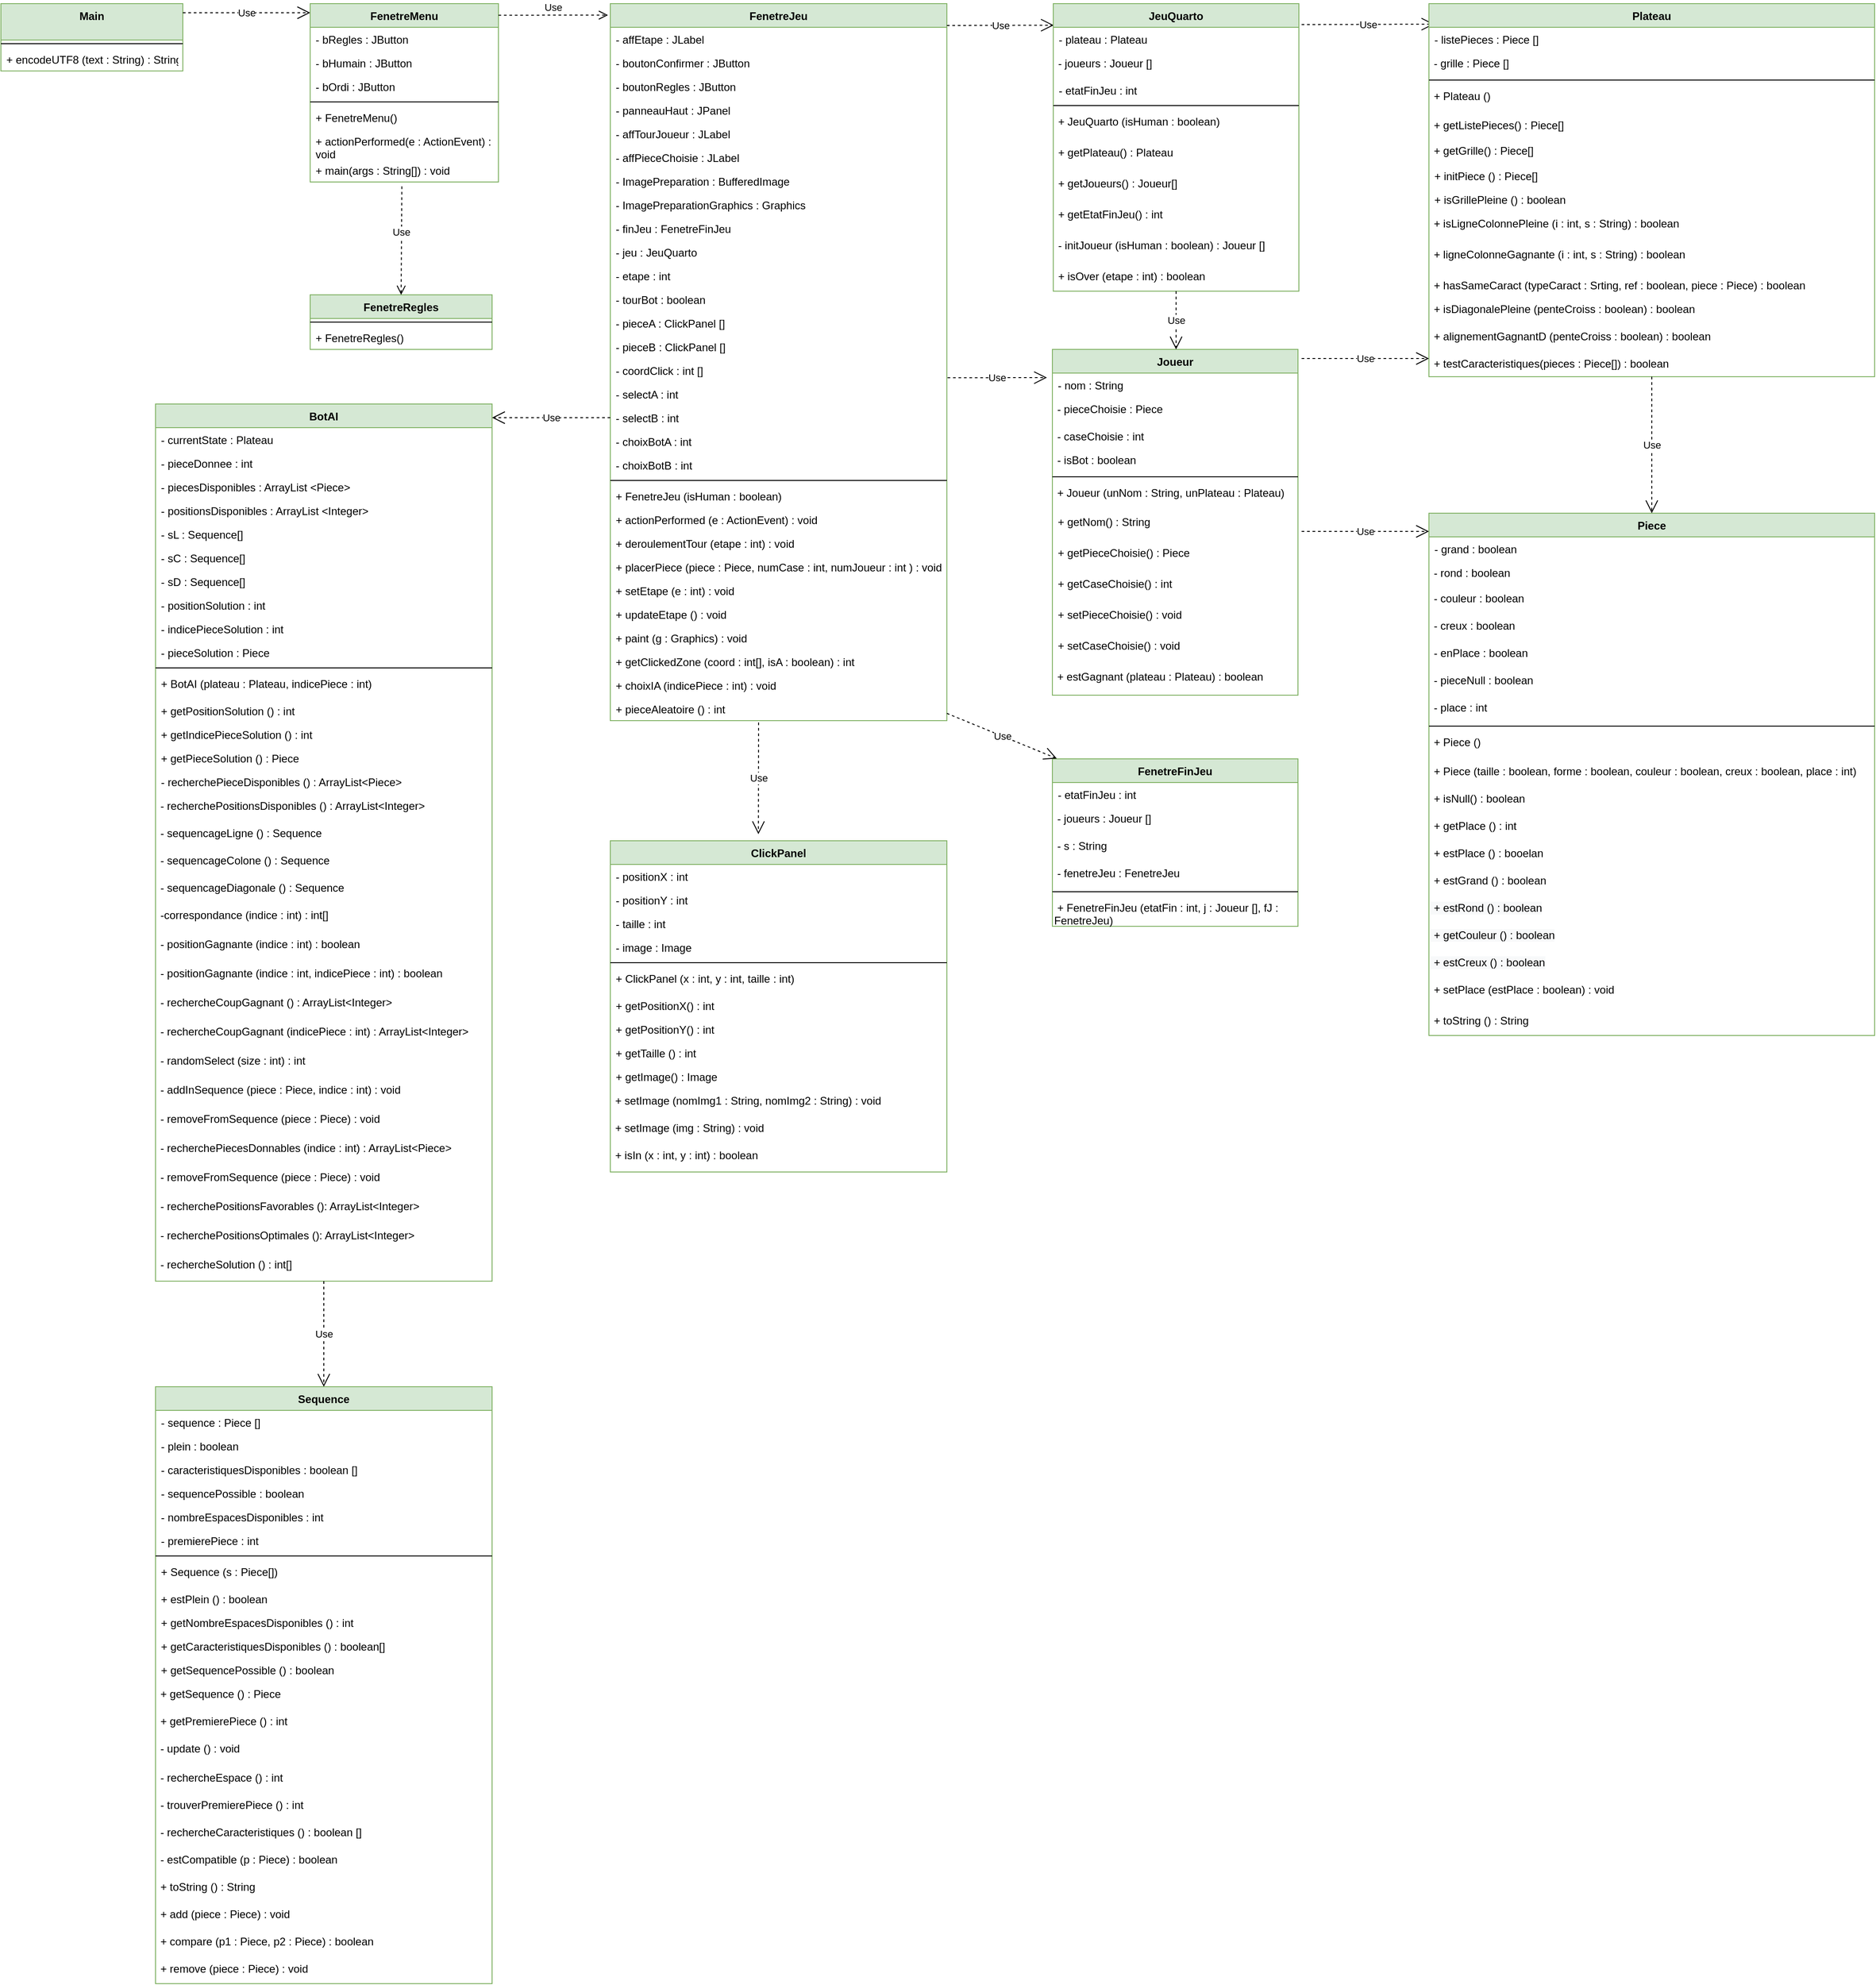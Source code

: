 <mxfile version="16.5.1" type="device"><diagram id="C5RBs43oDa-KdzZeNtuy" name="Page-1"><mxGraphModel dx="4782" dy="2316" grid="1" gridSize="10" guides="1" tooltips="1" connect="1" arrows="0" fold="1" page="1" pageScale="1" pageWidth="827" pageHeight="1169" background="none" math="0" shadow="0"><root><mxCell id="WIyWlLk6GJQsqaUBKTNV-0"/><mxCell id="WIyWlLk6GJQsqaUBKTNV-1" parent="WIyWlLk6GJQsqaUBKTNV-0"/><mxCell id="H5AqTu4XbIxYTPXC7yli-31" value="FenetreJeu" style="swimlane;fontStyle=1;align=center;verticalAlign=top;childLayout=stackLayout;horizontal=1;startSize=26;horizontalStack=0;resizeParent=1;resizeParentMax=0;resizeLast=0;collapsible=1;marginBottom=0;fillColor=#d5e8d4;strokeColor=#82b366;" parent="WIyWlLk6GJQsqaUBKTNV-1" vertex="1"><mxGeometry x="-900" y="60" width="370" height="788" as="geometry"/></mxCell><mxCell id="XhA8s-B2Hb-YP-LbUg5C-23" value="Use" style="endArrow=open;endSize=12;dashed=1;html=1;rounded=0;entryX=0.002;entryY=0.075;entryDx=0;entryDy=0;entryPerimeter=0;" edge="1" parent="H5AqTu4XbIxYTPXC7yli-31" target="H5AqTu4XbIxYTPXC7yli-40"><mxGeometry width="160" relative="1" as="geometry"><mxPoint x="370" y="24" as="sourcePoint"/><mxPoint x="480" y="20" as="targetPoint"/></mxGeometry></mxCell><mxCell id="lBuCBIfaTwiKSCtdaGqH-9" value="- affEtape : JLabel" style="text;strokeColor=none;fillColor=none;align=left;verticalAlign=top;spacingLeft=4;spacingRight=4;overflow=hidden;rotatable=0;points=[[0,0.5],[1,0.5]];portConstraint=eastwest;" parent="H5AqTu4XbIxYTPXC7yli-31" vertex="1"><mxGeometry y="26" width="370" height="26" as="geometry"/></mxCell><mxCell id="lBuCBIfaTwiKSCtdaGqH-10" value="- boutonConfirmer : JButton" style="text;strokeColor=none;fillColor=none;align=left;verticalAlign=top;spacingLeft=4;spacingRight=4;overflow=hidden;rotatable=0;points=[[0,0.5],[1,0.5]];portConstraint=eastwest;" parent="H5AqTu4XbIxYTPXC7yli-31" vertex="1"><mxGeometry y="52" width="370" height="26" as="geometry"/></mxCell><mxCell id="lBuCBIfaTwiKSCtdaGqH-11" value="- boutonRegles : JButton" style="text;strokeColor=none;fillColor=none;align=left;verticalAlign=top;spacingLeft=4;spacingRight=4;overflow=hidden;rotatable=0;points=[[0,0.5],[1,0.5]];portConstraint=eastwest;" parent="H5AqTu4XbIxYTPXC7yli-31" vertex="1"><mxGeometry y="78" width="370" height="26" as="geometry"/></mxCell><mxCell id="lBuCBIfaTwiKSCtdaGqH-14" value="- panneauHaut : JPanel" style="text;strokeColor=none;fillColor=none;align=left;verticalAlign=top;spacingLeft=4;spacingRight=4;overflow=hidden;rotatable=0;points=[[0,0.5],[1,0.5]];portConstraint=eastwest;" parent="H5AqTu4XbIxYTPXC7yli-31" vertex="1"><mxGeometry y="104" width="370" height="26" as="geometry"/></mxCell><mxCell id="vows6TSfMJM1VlbB4aGn-10" value="- affTourJoueur : JLabel" style="text;strokeColor=none;fillColor=none;align=left;verticalAlign=top;spacingLeft=4;spacingRight=4;overflow=hidden;rotatable=0;points=[[0,0.5],[1,0.5]];portConstraint=eastwest;" parent="H5AqTu4XbIxYTPXC7yli-31" vertex="1"><mxGeometry y="130" width="370" height="26" as="geometry"/></mxCell><mxCell id="vows6TSfMJM1VlbB4aGn-11" value="- affPieceChoisie : JLabel" style="text;strokeColor=none;fillColor=none;align=left;verticalAlign=top;spacingLeft=4;spacingRight=4;overflow=hidden;rotatable=0;points=[[0,0.5],[1,0.5]];portConstraint=eastwest;" parent="H5AqTu4XbIxYTPXC7yli-31" vertex="1"><mxGeometry y="156" width="370" height="26" as="geometry"/></mxCell><mxCell id="lBuCBIfaTwiKSCtdaGqH-19" value="- ImagePreparation : BufferedImage" style="text;strokeColor=none;fillColor=none;align=left;verticalAlign=top;spacingLeft=4;spacingRight=4;overflow=hidden;rotatable=0;points=[[0,0.5],[1,0.5]];portConstraint=eastwest;" parent="H5AqTu4XbIxYTPXC7yli-31" vertex="1"><mxGeometry y="182" width="370" height="26" as="geometry"/></mxCell><mxCell id="lBuCBIfaTwiKSCtdaGqH-20" value="- ImagePreparationGraphics : Graphics" style="text;strokeColor=none;fillColor=none;align=left;verticalAlign=top;spacingLeft=4;spacingRight=4;overflow=hidden;rotatable=0;points=[[0,0.5],[1,0.5]];portConstraint=eastwest;" parent="H5AqTu4XbIxYTPXC7yli-31" vertex="1"><mxGeometry y="208" width="370" height="26" as="geometry"/></mxCell><mxCell id="vows6TSfMJM1VlbB4aGn-12" value="- finJeu : FenetreFinJeu" style="text;strokeColor=none;fillColor=none;align=left;verticalAlign=top;spacingLeft=4;spacingRight=4;overflow=hidden;rotatable=0;points=[[0,0.5],[1,0.5]];portConstraint=eastwest;" parent="H5AqTu4XbIxYTPXC7yli-31" vertex="1"><mxGeometry y="234" width="370" height="26" as="geometry"/></mxCell><mxCell id="lBuCBIfaTwiKSCtdaGqH-16" value="- jeu : JeuQuarto" style="text;strokeColor=none;fillColor=none;align=left;verticalAlign=top;spacingLeft=4;spacingRight=4;overflow=hidden;rotatable=0;points=[[0,0.5],[1,0.5]];portConstraint=eastwest;" parent="H5AqTu4XbIxYTPXC7yli-31" vertex="1"><mxGeometry y="260" width="370" height="26" as="geometry"/></mxCell><mxCell id="nGokPwMYDdKXSVN-553r-0" value="- etape : int" style="text;strokeColor=none;fillColor=none;align=left;verticalAlign=top;spacingLeft=4;spacingRight=4;overflow=hidden;rotatable=0;points=[[0,0.5],[1,0.5]];portConstraint=eastwest;" parent="H5AqTu4XbIxYTPXC7yli-31" vertex="1"><mxGeometry y="286" width="370" height="26" as="geometry"/></mxCell><mxCell id="vows6TSfMJM1VlbB4aGn-13" value="- tourBot : boolean" style="text;strokeColor=none;fillColor=none;align=left;verticalAlign=top;spacingLeft=4;spacingRight=4;overflow=hidden;rotatable=0;points=[[0,0.5],[1,0.5]];portConstraint=eastwest;" parent="H5AqTu4XbIxYTPXC7yli-31" vertex="1"><mxGeometry y="312" width="370" height="26" as="geometry"/></mxCell><mxCell id="nGokPwMYDdKXSVN-553r-4" value="- pieceA : ClickPanel []" style="text;strokeColor=none;fillColor=none;align=left;verticalAlign=top;spacingLeft=4;spacingRight=4;overflow=hidden;rotatable=0;points=[[0,0.5],[1,0.5]];portConstraint=eastwest;" parent="H5AqTu4XbIxYTPXC7yli-31" vertex="1"><mxGeometry y="338" width="370" height="26" as="geometry"/></mxCell><mxCell id="nGokPwMYDdKXSVN-553r-5" value="- pieceB : ClickPanel []" style="text;strokeColor=none;fillColor=none;align=left;verticalAlign=top;spacingLeft=4;spacingRight=4;overflow=hidden;rotatable=0;points=[[0,0.5],[1,0.5]];portConstraint=eastwest;" parent="H5AqTu4XbIxYTPXC7yli-31" vertex="1"><mxGeometry y="364" width="370" height="26" as="geometry"/></mxCell><mxCell id="nGokPwMYDdKXSVN-553r-1" value="- coordClick : int []" style="text;strokeColor=none;fillColor=none;align=left;verticalAlign=top;spacingLeft=4;spacingRight=4;overflow=hidden;rotatable=0;points=[[0,0.5],[1,0.5]];portConstraint=eastwest;" parent="H5AqTu4XbIxYTPXC7yli-31" vertex="1"><mxGeometry y="390" width="370" height="26" as="geometry"/></mxCell><mxCell id="XhA8s-B2Hb-YP-LbUg5C-26" value="Use" style="endArrow=open;endSize=12;dashed=1;html=1;rounded=0;exitX=1.002;exitY=-0.187;exitDx=0;exitDy=0;exitPerimeter=0;" edge="1" parent="H5AqTu4XbIxYTPXC7yli-31" source="nGokPwMYDdKXSVN-553r-2"><mxGeometry width="160" relative="1" as="geometry"><mxPoint x="360" y="420" as="sourcePoint"/><mxPoint x="480" y="411" as="targetPoint"/></mxGeometry></mxCell><mxCell id="nGokPwMYDdKXSVN-553r-2" value="- selectA : int" style="text;strokeColor=none;fillColor=none;align=left;verticalAlign=top;spacingLeft=4;spacingRight=4;overflow=hidden;rotatable=0;points=[[0,0.5],[1,0.5]];portConstraint=eastwest;" parent="H5AqTu4XbIxYTPXC7yli-31" vertex="1"><mxGeometry y="416" width="370" height="26" as="geometry"/></mxCell><mxCell id="nGokPwMYDdKXSVN-553r-3" value="- selectB : int" style="text;strokeColor=none;fillColor=none;align=left;verticalAlign=top;spacingLeft=4;spacingRight=4;overflow=hidden;rotatable=0;points=[[0,0.5],[1,0.5]];portConstraint=eastwest;" parent="H5AqTu4XbIxYTPXC7yli-31" vertex="1"><mxGeometry y="442" width="370" height="26" as="geometry"/></mxCell><mxCell id="vows6TSfMJM1VlbB4aGn-15" value="- choixBotA : int" style="text;strokeColor=none;fillColor=none;align=left;verticalAlign=top;spacingLeft=4;spacingRight=4;overflow=hidden;rotatable=0;points=[[0,0.5],[1,0.5]];portConstraint=eastwest;" parent="H5AqTu4XbIxYTPXC7yli-31" vertex="1"><mxGeometry y="468" width="370" height="26" as="geometry"/></mxCell><mxCell id="vows6TSfMJM1VlbB4aGn-16" value="- choixBotB : int" style="text;strokeColor=none;fillColor=none;align=left;verticalAlign=top;spacingLeft=4;spacingRight=4;overflow=hidden;rotatable=0;points=[[0,0.5],[1,0.5]];portConstraint=eastwest;" parent="H5AqTu4XbIxYTPXC7yli-31" vertex="1"><mxGeometry y="494" width="370" height="26" as="geometry"/></mxCell><mxCell id="H5AqTu4XbIxYTPXC7yli-33" value="" style="line;strokeWidth=1;fillColor=none;align=left;verticalAlign=middle;spacingTop=-1;spacingLeft=3;spacingRight=3;rotatable=0;labelPosition=right;points=[];portConstraint=eastwest;" parent="H5AqTu4XbIxYTPXC7yli-31" vertex="1"><mxGeometry y="520" width="370" height="8" as="geometry"/></mxCell><mxCell id="nGokPwMYDdKXSVN-553r-10" value="+ FenetreJeu (isHuman : boolean) " style="text;strokeColor=none;fillColor=none;align=left;verticalAlign=top;spacingLeft=4;spacingRight=4;overflow=hidden;rotatable=0;points=[[0,0.5],[1,0.5]];portConstraint=eastwest;" parent="H5AqTu4XbIxYTPXC7yli-31" vertex="1"><mxGeometry y="528" width="370" height="26" as="geometry"/></mxCell><mxCell id="H5AqTu4XbIxYTPXC7yli-34" value="+ actionPerformed (e : ActionEvent) : void" style="text;strokeColor=none;fillColor=none;align=left;verticalAlign=top;spacingLeft=4;spacingRight=4;overflow=hidden;rotatable=0;points=[[0,0.5],[1,0.5]];portConstraint=eastwest;" parent="H5AqTu4XbIxYTPXC7yli-31" vertex="1"><mxGeometry y="554" width="370" height="26" as="geometry"/></mxCell><mxCell id="ItkbAsC-2Rlk-F8H88qJ-1" value="+ deroulementTour (etape : int) : void" style="text;strokeColor=none;fillColor=none;align=left;verticalAlign=top;spacingLeft=4;spacingRight=4;overflow=hidden;rotatable=0;points=[[0,0.5],[1,0.5]];portConstraint=eastwest;" parent="H5AqTu4XbIxYTPXC7yli-31" vertex="1"><mxGeometry y="580" width="370" height="26" as="geometry"/></mxCell><mxCell id="lBuCBIfaTwiKSCtdaGqH-2" value="+ placerPiece (piece : Piece, numCase : int, numJoueur : int ) : void" style="text;strokeColor=none;fillColor=none;align=left;verticalAlign=top;spacingLeft=4;spacingRight=4;overflow=hidden;rotatable=0;points=[[0,0.5],[1,0.5]];portConstraint=eastwest;" parent="H5AqTu4XbIxYTPXC7yli-31" vertex="1"><mxGeometry y="606" width="370" height="26" as="geometry"/></mxCell><mxCell id="nGokPwMYDdKXSVN-553r-6" value="+ setEtape (e : int) : void" style="text;strokeColor=none;fillColor=none;align=left;verticalAlign=top;spacingLeft=4;spacingRight=4;overflow=hidden;rotatable=0;points=[[0,0.5],[1,0.5]];portConstraint=eastwest;" parent="H5AqTu4XbIxYTPXC7yli-31" vertex="1"><mxGeometry y="632" width="370" height="26" as="geometry"/></mxCell><mxCell id="nGokPwMYDdKXSVN-553r-7" value="+ updateEtape () : void" style="text;strokeColor=none;fillColor=none;align=left;verticalAlign=top;spacingLeft=4;spacingRight=4;overflow=hidden;rotatable=0;points=[[0,0.5],[1,0.5]];portConstraint=eastwest;" parent="H5AqTu4XbIxYTPXC7yli-31" vertex="1"><mxGeometry y="658" width="370" height="26" as="geometry"/></mxCell><mxCell id="nGokPwMYDdKXSVN-553r-8" value="+ paint (g : Graphics) : void" style="text;strokeColor=none;fillColor=none;align=left;verticalAlign=top;spacingLeft=4;spacingRight=4;overflow=hidden;rotatable=0;points=[[0,0.5],[1,0.5]];portConstraint=eastwest;" parent="H5AqTu4XbIxYTPXC7yli-31" vertex="1"><mxGeometry y="684" width="370" height="26" as="geometry"/></mxCell><mxCell id="vows6TSfMJM1VlbB4aGn-17" value="+ getClickedZone (coord : int[], isA : boolean) : int" style="text;strokeColor=none;fillColor=none;align=left;verticalAlign=top;spacingLeft=4;spacingRight=4;overflow=hidden;rotatable=0;points=[[0,0.5],[1,0.5]];portConstraint=eastwest;" parent="H5AqTu4XbIxYTPXC7yli-31" vertex="1"><mxGeometry y="710" width="370" height="26" as="geometry"/></mxCell><mxCell id="lBuCBIfaTwiKSCtdaGqH-1" value="+ choixIA (indicePiece : int) : void" style="text;strokeColor=none;fillColor=none;align=left;verticalAlign=top;spacingLeft=4;spacingRight=4;overflow=hidden;rotatable=0;points=[[0,0.5],[1,0.5]];portConstraint=eastwest;" parent="H5AqTu4XbIxYTPXC7yli-31" vertex="1"><mxGeometry y="736" width="370" height="26" as="geometry"/></mxCell><mxCell id="vows6TSfMJM1VlbB4aGn-18" value="+ pieceAleatoire () : int" style="text;strokeColor=none;fillColor=none;align=left;verticalAlign=top;spacingLeft=4;spacingRight=4;overflow=hidden;rotatable=0;points=[[0,0.5],[1,0.5]];portConstraint=eastwest;" parent="H5AqTu4XbIxYTPXC7yli-31" vertex="1"><mxGeometry y="762" width="370" height="26" as="geometry"/></mxCell><mxCell id="H5AqTu4XbIxYTPXC7yli-36" value="FenetreMenu" style="swimlane;fontStyle=1;align=center;verticalAlign=top;childLayout=stackLayout;horizontal=1;startSize=26;horizontalStack=0;resizeParent=1;resizeParentMax=0;resizeLast=0;collapsible=1;marginBottom=0;fillColor=#d5e8d4;strokeColor=#82b366;" parent="WIyWlLk6GJQsqaUBKTNV-1" vertex="1"><mxGeometry x="-1230" y="60" width="207" height="196" as="geometry"/></mxCell><mxCell id="H5AqTu4XbIxYTPXC7yli-37" value="- bRegles : JButton" style="text;strokeColor=none;fillColor=none;align=left;verticalAlign=top;spacingLeft=4;spacingRight=4;overflow=hidden;rotatable=0;points=[[0,0.5],[1,0.5]];portConstraint=eastwest;" parent="H5AqTu4XbIxYTPXC7yli-36" vertex="1"><mxGeometry y="26" width="207" height="26" as="geometry"/></mxCell><mxCell id="lBuCBIfaTwiKSCtdaGqH-22" value="- bHumain : JButton" style="text;strokeColor=none;fillColor=none;align=left;verticalAlign=top;spacingLeft=4;spacingRight=4;overflow=hidden;rotatable=0;points=[[0,0.5],[1,0.5]];portConstraint=eastwest;" parent="H5AqTu4XbIxYTPXC7yli-36" vertex="1"><mxGeometry y="52" width="207" height="26" as="geometry"/></mxCell><mxCell id="lBuCBIfaTwiKSCtdaGqH-23" value="- bOrdi : JButton" style="text;strokeColor=none;fillColor=none;align=left;verticalAlign=top;spacingLeft=4;spacingRight=4;overflow=hidden;rotatable=0;points=[[0,0.5],[1,0.5]];portConstraint=eastwest;" parent="H5AqTu4XbIxYTPXC7yli-36" vertex="1"><mxGeometry y="78" width="207" height="26" as="geometry"/></mxCell><mxCell id="H5AqTu4XbIxYTPXC7yli-38" value="" style="line;strokeWidth=1;fillColor=none;align=left;verticalAlign=middle;spacingTop=-1;spacingLeft=3;spacingRight=3;rotatable=0;labelPosition=right;points=[];portConstraint=eastwest;" parent="H5AqTu4XbIxYTPXC7yli-36" vertex="1"><mxGeometry y="104" width="207" height="8" as="geometry"/></mxCell><mxCell id="H5AqTu4XbIxYTPXC7yli-39" value="+ FenetreMenu()" style="text;strokeColor=none;fillColor=none;align=left;verticalAlign=top;spacingLeft=4;spacingRight=4;overflow=hidden;rotatable=0;points=[[0,0.5],[1,0.5]];portConstraint=eastwest;" parent="H5AqTu4XbIxYTPXC7yli-36" vertex="1"><mxGeometry y="112" width="207" height="26" as="geometry"/></mxCell><mxCell id="lBuCBIfaTwiKSCtdaGqH-25" value="+ actionPerformed(e : ActionEvent) :&#10;void" style="text;strokeColor=none;fillColor=none;align=left;verticalAlign=top;spacingLeft=4;spacingRight=4;overflow=hidden;rotatable=0;points=[[0,0.5],[1,0.5]];portConstraint=eastwest;" parent="H5AqTu4XbIxYTPXC7yli-36" vertex="1"><mxGeometry y="138" width="207" height="32" as="geometry"/></mxCell><mxCell id="lBuCBIfaTwiKSCtdaGqH-26" value="+ main(args : String[]) : void" style="text;strokeColor=none;fillColor=none;align=left;verticalAlign=top;spacingLeft=4;spacingRight=4;overflow=hidden;rotatable=0;points=[[0,0.5],[1,0.5]];portConstraint=eastwest;" parent="H5AqTu4XbIxYTPXC7yli-36" vertex="1"><mxGeometry y="170" width="207" height="26" as="geometry"/></mxCell><mxCell id="H5AqTu4XbIxYTPXC7yli-40" value="JeuQuarto" style="swimlane;fontStyle=1;align=center;verticalAlign=top;childLayout=stackLayout;horizontal=1;startSize=26;horizontalStack=0;resizeParent=1;resizeParentMax=0;resizeLast=0;collapsible=1;marginBottom=0;fillColor=#d5e8d4;strokeColor=#82b366;" parent="WIyWlLk6GJQsqaUBKTNV-1" vertex="1"><mxGeometry x="-413" y="60" width="270" height="316" as="geometry"/></mxCell><mxCell id="XhA8s-B2Hb-YP-LbUg5C-28" value="Use" style="endArrow=open;endSize=12;dashed=1;html=1;rounded=0;entryX=0.012;entryY=0.055;entryDx=0;entryDy=0;entryPerimeter=0;" edge="1" parent="H5AqTu4XbIxYTPXC7yli-40" target="nGokPwMYDdKXSVN-553r-31"><mxGeometry width="160" relative="1" as="geometry"><mxPoint x="273" y="23" as="sourcePoint"/><mxPoint x="423" y="20" as="targetPoint"/></mxGeometry></mxCell><mxCell id="H5AqTu4XbIxYTPXC7yli-41" value="- plateau : Plateau" style="text;strokeColor=none;fillColor=none;align=left;verticalAlign=top;spacingLeft=4;spacingRight=4;overflow=hidden;rotatable=0;points=[[0,0.5],[1,0.5]];portConstraint=eastwest;" parent="H5AqTu4XbIxYTPXC7yli-40" vertex="1"><mxGeometry y="26" width="270" height="26" as="geometry"/></mxCell><mxCell id="H5AqTu4XbIxYTPXC7yli-45" value="&lt;font face=&quot;helvetica&quot;&gt;&amp;nbsp;- joueurs : Joueur []&lt;br&gt;&lt;/font&gt;" style="text;whiteSpace=wrap;html=1;" parent="H5AqTu4XbIxYTPXC7yli-40" vertex="1"><mxGeometry y="52" width="270" height="30" as="geometry"/></mxCell><mxCell id="nGokPwMYDdKXSVN-553r-12" value="- etatFinJeu : int" style="text;strokeColor=none;fillColor=none;align=left;verticalAlign=top;spacingLeft=4;spacingRight=4;overflow=hidden;rotatable=0;points=[[0,0.5],[1,0.5]];portConstraint=eastwest;" parent="H5AqTu4XbIxYTPXC7yli-40" vertex="1"><mxGeometry y="82" width="270" height="26" as="geometry"/></mxCell><mxCell id="H5AqTu4XbIxYTPXC7yli-42" value="" style="line;strokeWidth=1;fillColor=none;align=left;verticalAlign=middle;spacingTop=-1;spacingLeft=3;spacingRight=3;rotatable=0;labelPosition=right;points=[];portConstraint=eastwest;" parent="H5AqTu4XbIxYTPXC7yli-40" vertex="1"><mxGeometry y="108" width="270" height="8" as="geometry"/></mxCell><mxCell id="nGokPwMYDdKXSVN-553r-14" value="&lt;font face=&quot;helvetica&quot;&gt;&amp;nbsp;+ JeuQuarto (isHuman : boolean)&amp;nbsp;&lt;/font&gt;" style="text;whiteSpace=wrap;html=1;" parent="H5AqTu4XbIxYTPXC7yli-40" vertex="1"><mxGeometry y="116" width="270" height="34" as="geometry"/></mxCell><mxCell id="H5AqTu4XbIxYTPXC7yli-47" value="&lt;font face=&quot;helvetica&quot;&gt;&amp;nbsp;+ getPlateau() : Plateau&lt;/font&gt;" style="text;whiteSpace=wrap;html=1;" parent="H5AqTu4XbIxYTPXC7yli-40" vertex="1"><mxGeometry y="150" width="270" height="34" as="geometry"/></mxCell><mxCell id="lBuCBIfaTwiKSCtdaGqH-29" value="&lt;font face=&quot;helvetica&quot;&gt;&amp;nbsp;+ getJoueurs() : Joueur[]&lt;br&gt;&lt;/font&gt;" style="text;whiteSpace=wrap;html=1;" parent="H5AqTu4XbIxYTPXC7yli-40" vertex="1"><mxGeometry y="184" width="270" height="34" as="geometry"/></mxCell><mxCell id="lBuCBIfaTwiKSCtdaGqH-30" value="&lt;font face=&quot;helvetica&quot;&gt;&amp;nbsp;+ getEtatFinJeu() : int&lt;/font&gt;" style="text;whiteSpace=wrap;html=1;" parent="H5AqTu4XbIxYTPXC7yli-40" vertex="1"><mxGeometry y="218" width="270" height="34" as="geometry"/></mxCell><mxCell id="lBuCBIfaTwiKSCtdaGqH-28" value="&lt;font face=&quot;helvetica&quot;&gt;&amp;nbsp;- initJoueur (isHuman : boolean) : Joueur []&lt;/font&gt;" style="text;whiteSpace=wrap;html=1;" parent="H5AqTu4XbIxYTPXC7yli-40" vertex="1"><mxGeometry y="252" width="270" height="34" as="geometry"/></mxCell><mxCell id="H5AqTu4XbIxYTPXC7yli-48" value="&lt;font face=&quot;helvetica&quot;&gt;&amp;nbsp;+ isOver (etape : int) : boolean&lt;/font&gt;" style="text;whiteSpace=wrap;html=1;" parent="H5AqTu4XbIxYTPXC7yli-40" vertex="1"><mxGeometry y="286" width="270" height="30" as="geometry"/></mxCell><mxCell id="nGokPwMYDdKXSVN-553r-31" value="Plateau" style="swimlane;fontStyle=1;align=center;verticalAlign=top;childLayout=stackLayout;horizontal=1;startSize=26;horizontalStack=0;resizeParent=1;resizeParentMax=0;resizeLast=0;collapsible=1;marginBottom=0;fillColor=#d5e8d4;strokeColor=#82b366;" parent="WIyWlLk6GJQsqaUBKTNV-1" vertex="1"><mxGeometry y="60" width="490" height="410" as="geometry"/></mxCell><mxCell id="nGokPwMYDdKXSVN-553r-32" value="- listePieces : Piece []" style="text;strokeColor=none;fillColor=none;align=left;verticalAlign=top;spacingLeft=4;spacingRight=4;overflow=hidden;rotatable=0;points=[[0,0.5],[1,0.5]];portConstraint=eastwest;" parent="nGokPwMYDdKXSVN-553r-31" vertex="1"><mxGeometry y="26" width="490" height="26" as="geometry"/></mxCell><mxCell id="nGokPwMYDdKXSVN-553r-35" value="&lt;font face=&quot;helvetica&quot;&gt;&amp;nbsp;- grille : Piece []&lt;/font&gt;" style="text;whiteSpace=wrap;html=1;" parent="nGokPwMYDdKXSVN-553r-31" vertex="1"><mxGeometry y="52" width="490" height="28" as="geometry"/></mxCell><mxCell id="nGokPwMYDdKXSVN-553r-33" value="" style="line;strokeWidth=1;fillColor=none;align=left;verticalAlign=middle;spacingTop=-1;spacingLeft=3;spacingRight=3;rotatable=0;labelPosition=right;points=[];portConstraint=eastwest;" parent="nGokPwMYDdKXSVN-553r-31" vertex="1"><mxGeometry y="80" width="490" height="8" as="geometry"/></mxCell><mxCell id="nGokPwMYDdKXSVN-553r-36" value="&lt;font face=&quot;helvetica&quot;&gt;&amp;nbsp;+ Plateau ()&lt;/font&gt;" style="text;whiteSpace=wrap;html=1;" parent="nGokPwMYDdKXSVN-553r-31" vertex="1"><mxGeometry y="88" width="490" height="32" as="geometry"/></mxCell><mxCell id="lBuCBIfaTwiKSCtdaGqH-38" value="&lt;font face=&quot;helvetica&quot;&gt;&amp;nbsp;+ getListePieces() : Piece[]&lt;/font&gt;" style="text;whiteSpace=wrap;html=1;" parent="nGokPwMYDdKXSVN-553r-31" vertex="1"><mxGeometry y="120" width="490" height="28" as="geometry"/></mxCell><mxCell id="lBuCBIfaTwiKSCtdaGqH-39" value="&lt;font face=&quot;helvetica&quot;&gt;&amp;nbsp;+ getGrille() : Piece[]&lt;/font&gt;" style="text;whiteSpace=wrap;html=1;" parent="nGokPwMYDdKXSVN-553r-31" vertex="1"><mxGeometry y="148" width="490" height="28" as="geometry"/></mxCell><mxCell id="ItkbAsC-2Rlk-F8H88qJ-2" value="+ initPiece () : Piece[]" style="text;strokeColor=none;fillColor=none;align=left;verticalAlign=top;spacingLeft=4;spacingRight=4;overflow=hidden;rotatable=0;points=[[0,0.5],[1,0.5]];portConstraint=eastwest;" parent="nGokPwMYDdKXSVN-553r-31" vertex="1"><mxGeometry y="176" width="490" height="26" as="geometry"/></mxCell><mxCell id="vows6TSfMJM1VlbB4aGn-20" value="+ isGrillePleine () : boolean" style="text;strokeColor=none;fillColor=none;align=left;verticalAlign=top;spacingLeft=4;spacingRight=4;overflow=hidden;rotatable=0;points=[[0,0.5],[1,0.5]];portConstraint=eastwest;" parent="nGokPwMYDdKXSVN-553r-31" vertex="1"><mxGeometry y="202" width="490" height="26" as="geometry"/></mxCell><mxCell id="nGokPwMYDdKXSVN-553r-38" value="&lt;font face=&quot;helvetica&quot;&gt;&amp;nbsp;+ isLigneColonnePleine (i : int, s : String) : boolean&lt;/font&gt;" style="text;whiteSpace=wrap;html=1;" parent="nGokPwMYDdKXSVN-553r-31" vertex="1"><mxGeometry y="228" width="490" height="34" as="geometry"/></mxCell><mxCell id="nGokPwMYDdKXSVN-553r-41" value="&lt;font face=&quot;helvetica&quot;&gt;&amp;nbsp;+ ligneColonneGagnante (i : int, s : String) : boolean&lt;/font&gt;" style="text;whiteSpace=wrap;html=1;" parent="nGokPwMYDdKXSVN-553r-31" vertex="1"><mxGeometry y="262" width="490" height="34" as="geometry"/></mxCell><mxCell id="ItkbAsC-2Rlk-F8H88qJ-3" value="&lt;font face=&quot;helvetica&quot;&gt;&amp;nbsp;+ hasSameCaract (typeCaract : Srting, ref : boolean, piece : Piece) : boolean&lt;/font&gt;" style="text;whiteSpace=wrap;html=1;" parent="nGokPwMYDdKXSVN-553r-31" vertex="1"><mxGeometry y="296" width="490" height="26" as="geometry"/></mxCell><mxCell id="nGokPwMYDdKXSVN-553r-40" value="&lt;font face=&quot;helvetica&quot;&gt;&amp;nbsp;+ isDiagonalePleine (penteCroiss : boolean) : boolean&lt;/font&gt;" style="text;whiteSpace=wrap;html=1;" parent="nGokPwMYDdKXSVN-553r-31" vertex="1"><mxGeometry y="322" width="490" height="30" as="geometry"/></mxCell><mxCell id="nGokPwMYDdKXSVN-553r-43" value="&lt;font face=&quot;helvetica&quot;&gt;&amp;nbsp;+ alignementGagnantD (penteCroiss : boolean) : boolean&lt;/font&gt;" style="text;whiteSpace=wrap;html=1;" parent="nGokPwMYDdKXSVN-553r-31" vertex="1"><mxGeometry y="352" width="490" height="30" as="geometry"/></mxCell><mxCell id="lBuCBIfaTwiKSCtdaGqH-37" value="&lt;font face=&quot;helvetica&quot;&gt;&amp;nbsp;+ testCaracteristiques(pieces : Piece[]) : boolean&lt;/font&gt;" style="text;whiteSpace=wrap;html=1;" parent="nGokPwMYDdKXSVN-553r-31" vertex="1"><mxGeometry y="382" width="490" height="28" as="geometry"/></mxCell><mxCell id="nGokPwMYDdKXSVN-553r-46" value="Piece" style="swimlane;fontStyle=1;align=center;verticalAlign=top;childLayout=stackLayout;horizontal=1;startSize=26;horizontalStack=0;resizeParent=1;resizeParentMax=0;resizeLast=0;collapsible=1;marginBottom=0;fillColor=#d5e8d4;strokeColor=#82b366;" parent="WIyWlLk6GJQsqaUBKTNV-1" vertex="1"><mxGeometry y="620" width="490" height="574" as="geometry"/></mxCell><mxCell id="nGokPwMYDdKXSVN-553r-47" value="- grand : boolean" style="text;strokeColor=none;fillColor=none;align=left;verticalAlign=top;spacingLeft=4;spacingRight=4;overflow=hidden;rotatable=0;points=[[0,0.5],[1,0.5]];portConstraint=eastwest;" parent="nGokPwMYDdKXSVN-553r-46" vertex="1"><mxGeometry y="26" width="490" height="26" as="geometry"/></mxCell><mxCell id="nGokPwMYDdKXSVN-553r-50" value="&lt;font face=&quot;helvetica&quot;&gt;&amp;nbsp;- rond : boolean&lt;/font&gt;" style="text;whiteSpace=wrap;html=1;" parent="nGokPwMYDdKXSVN-553r-46" vertex="1"><mxGeometry y="52" width="490" height="28" as="geometry"/></mxCell><mxCell id="nGokPwMYDdKXSVN-553r-51" value="&lt;font face=&quot;helvetica&quot;&gt;&amp;nbsp;- couleur : boolean&lt;/font&gt;" style="text;whiteSpace=wrap;html=1;" parent="nGokPwMYDdKXSVN-553r-46" vertex="1"><mxGeometry y="80" width="490" height="30" as="geometry"/></mxCell><mxCell id="nGokPwMYDdKXSVN-553r-52" value="&lt;font face=&quot;helvetica&quot;&gt;&amp;nbsp;- creux : boolean&lt;/font&gt;" style="text;whiteSpace=wrap;html=1;" parent="nGokPwMYDdKXSVN-553r-46" vertex="1"><mxGeometry y="110" width="490" height="30" as="geometry"/></mxCell><mxCell id="nGokPwMYDdKXSVN-553r-53" value="&lt;font face=&quot;helvetica&quot;&gt;&amp;nbsp;- enPlace : boolean&lt;/font&gt;" style="text;whiteSpace=wrap;html=1;" parent="nGokPwMYDdKXSVN-553r-46" vertex="1"><mxGeometry y="140" width="490" height="30" as="geometry"/></mxCell><mxCell id="ItkbAsC-2Rlk-F8H88qJ-4" value="&lt;font face=&quot;helvetica&quot;&gt;&amp;nbsp;- pieceNull : boolean&lt;/font&gt;" style="text;whiteSpace=wrap;html=1;" parent="nGokPwMYDdKXSVN-553r-46" vertex="1"><mxGeometry y="170" width="490" height="30" as="geometry"/></mxCell><mxCell id="lBuCBIfaTwiKSCtdaGqH-40" value="&lt;font face=&quot;helvetica&quot;&gt;&amp;nbsp;- place : int&lt;/font&gt;" style="text;whiteSpace=wrap;html=1;" parent="nGokPwMYDdKXSVN-553r-46" vertex="1"><mxGeometry y="200" width="490" height="30" as="geometry"/></mxCell><mxCell id="nGokPwMYDdKXSVN-553r-48" value="" style="line;strokeWidth=1;fillColor=none;align=left;verticalAlign=middle;spacingTop=-1;spacingLeft=3;spacingRight=3;rotatable=0;labelPosition=right;points=[];portConstraint=eastwest;" parent="nGokPwMYDdKXSVN-553r-46" vertex="1"><mxGeometry y="230" width="490" height="8" as="geometry"/></mxCell><mxCell id="nGokPwMYDdKXSVN-553r-55" value="&lt;font face=&quot;helvetica&quot;&gt;&amp;nbsp;+ Piece ()&amp;nbsp;&lt;/font&gt;" style="text;whiteSpace=wrap;html=1;" parent="nGokPwMYDdKXSVN-553r-46" vertex="1"><mxGeometry y="238" width="490" height="32" as="geometry"/></mxCell><mxCell id="nGokPwMYDdKXSVN-553r-56" value="&lt;font face=&quot;helvetica&quot;&gt;&amp;nbsp;+ Piece (taille : boolean, forme : boolean, couleur : boolean, creux : boolean, place : int)&lt;/font&gt;" style="text;whiteSpace=wrap;html=1;" parent="nGokPwMYDdKXSVN-553r-46" vertex="1"><mxGeometry y="270" width="490" height="30" as="geometry"/></mxCell><mxCell id="lBuCBIfaTwiKSCtdaGqH-41" value="&lt;font face=&quot;helvetica&quot;&gt;&amp;nbsp;+ isNull() : boolean&lt;/font&gt;" style="text;whiteSpace=wrap;html=1;" parent="nGokPwMYDdKXSVN-553r-46" vertex="1"><mxGeometry y="300" width="490" height="30" as="geometry"/></mxCell><mxCell id="lBuCBIfaTwiKSCtdaGqH-42" value="&lt;font face=&quot;helvetica&quot;&gt;&amp;nbsp;+ getPlace () : int&lt;/font&gt;" style="text;whiteSpace=wrap;html=1;" parent="nGokPwMYDdKXSVN-553r-46" vertex="1"><mxGeometry y="330" width="490" height="30" as="geometry"/></mxCell><mxCell id="nGokPwMYDdKXSVN-553r-68" value="&lt;font face=&quot;helvetica&quot;&gt;&amp;nbsp;+ estPlace () : booelan&lt;/font&gt;" style="text;whiteSpace=wrap;html=1;" parent="nGokPwMYDdKXSVN-553r-46" vertex="1"><mxGeometry y="360" width="490" height="30" as="geometry"/></mxCell><mxCell id="nGokPwMYDdKXSVN-553r-58" value="&lt;font face=&quot;helvetica&quot;&gt;&amp;nbsp;+ estGrand () : boolean&lt;/font&gt;" style="text;whiteSpace=wrap;html=1;" parent="nGokPwMYDdKXSVN-553r-46" vertex="1"><mxGeometry y="390" width="490" height="30" as="geometry"/></mxCell><mxCell id="nGokPwMYDdKXSVN-553r-71" value="&lt;span style=&quot;color: rgb(0, 0, 0); font-family: helvetica; font-size: 12px; font-style: normal; font-weight: 400; letter-spacing: normal; text-align: left; text-indent: 0px; text-transform: none; word-spacing: 0px; background-color: rgb(248, 249, 250); display: inline; float: none;&quot;&gt;&amp;nbsp;+ estRond () : boolean&lt;/span&gt;" style="text;whiteSpace=wrap;html=1;" parent="nGokPwMYDdKXSVN-553r-46" vertex="1"><mxGeometry y="420" width="490" height="30" as="geometry"/></mxCell><mxCell id="nGokPwMYDdKXSVN-553r-70" value="&lt;span style=&quot;color: rgb(0 , 0 , 0) ; font-family: &amp;#34;helvetica&amp;#34; ; font-size: 12px ; font-style: normal ; font-weight: 400 ; letter-spacing: normal ; text-align: left ; text-indent: 0px ; text-transform: none ; word-spacing: 0px ; background-color: rgb(248 , 249 , 250) ; display: inline ; float: none&quot;&gt;&amp;nbsp;+ getCouleur () : boolean&lt;/span&gt;" style="text;whiteSpace=wrap;html=1;" parent="nGokPwMYDdKXSVN-553r-46" vertex="1"><mxGeometry y="450" width="490" height="30" as="geometry"/></mxCell><mxCell id="nGokPwMYDdKXSVN-553r-72" value="&lt;span style=&quot;color: rgb(0 , 0 , 0) ; font-family: &amp;#34;helvetica&amp;#34; ; font-size: 12px ; font-style: normal ; font-weight: 400 ; letter-spacing: normal ; text-align: left ; text-indent: 0px ; text-transform: none ; word-spacing: 0px ; background-color: rgb(248 , 249 , 250) ; display: inline ; float: none&quot;&gt;&amp;nbsp;+ estCreux () : boolean&lt;/span&gt;" style="text;whiteSpace=wrap;html=1;" parent="nGokPwMYDdKXSVN-553r-46" vertex="1"><mxGeometry y="480" width="490" height="30" as="geometry"/></mxCell><mxCell id="nGokPwMYDdKXSVN-553r-67" value="&lt;font face=&quot;helvetica&quot;&gt;&amp;nbsp;+ setPlace (estPlace : boolean) : void&lt;/font&gt;" style="text;whiteSpace=wrap;html=1;" parent="nGokPwMYDdKXSVN-553r-46" vertex="1"><mxGeometry y="510" width="490" height="34" as="geometry"/></mxCell><mxCell id="nGokPwMYDdKXSVN-553r-57" value="&lt;font face=&quot;helvetica&quot;&gt;&amp;nbsp;+ toString () : String&lt;/font&gt;" style="text;whiteSpace=wrap;html=1;" parent="nGokPwMYDdKXSVN-553r-46" vertex="1"><mxGeometry y="544" width="490" height="30" as="geometry"/></mxCell><mxCell id="nGokPwMYDdKXSVN-553r-59" value="FenetreRegles" style="swimlane;fontStyle=1;align=center;verticalAlign=top;childLayout=stackLayout;horizontal=1;startSize=26;horizontalStack=0;resizeParent=1;resizeParentMax=0;resizeLast=0;collapsible=1;marginBottom=0;fillColor=#d5e8d4;strokeColor=#82b366;" parent="WIyWlLk6GJQsqaUBKTNV-1" vertex="1"><mxGeometry x="-1230" y="380" width="200" height="60" as="geometry"/></mxCell><mxCell id="nGokPwMYDdKXSVN-553r-61" value="" style="line;strokeWidth=1;fillColor=none;align=left;verticalAlign=middle;spacingTop=-1;spacingLeft=3;spacingRight=3;rotatable=0;labelPosition=right;points=[];portConstraint=eastwest;" parent="nGokPwMYDdKXSVN-553r-59" vertex="1"><mxGeometry y="26" width="200" height="8" as="geometry"/></mxCell><mxCell id="nGokPwMYDdKXSVN-553r-62" value="+ FenetreRegles()" style="text;strokeColor=none;fillColor=none;align=left;verticalAlign=top;spacingLeft=4;spacingRight=4;overflow=hidden;rotatable=0;points=[[0,0.5],[1,0.5]];portConstraint=eastwest;" parent="nGokPwMYDdKXSVN-553r-59" vertex="1"><mxGeometry y="34" width="200" height="26" as="geometry"/></mxCell><mxCell id="nGokPwMYDdKXSVN-553r-63" value="FenetreFinJeu" style="swimlane;fontStyle=1;align=center;verticalAlign=top;childLayout=stackLayout;horizontal=1;startSize=26;horizontalStack=0;resizeParent=1;resizeParentMax=0;resizeLast=0;collapsible=1;marginBottom=0;fillColor=#d5e8d4;strokeColor=#82b366;" parent="WIyWlLk6GJQsqaUBKTNV-1" vertex="1"><mxGeometry x="-414" y="890" width="270" height="184" as="geometry"/></mxCell><mxCell id="nGokPwMYDdKXSVN-553r-64" value="- etatFinJeu : int" style="text;strokeColor=none;fillColor=none;align=left;verticalAlign=top;spacingLeft=4;spacingRight=4;overflow=hidden;rotatable=0;points=[[0,0.5],[1,0.5]];portConstraint=eastwest;" parent="nGokPwMYDdKXSVN-553r-63" vertex="1"><mxGeometry y="26" width="270" height="26" as="geometry"/></mxCell><mxCell id="nGokPwMYDdKXSVN-553r-84" value="&lt;font face=&quot;helvetica&quot;&gt;&amp;nbsp;- joueurs : Joueur []&lt;/font&gt;" style="text;whiteSpace=wrap;html=1;" parent="nGokPwMYDdKXSVN-553r-63" vertex="1"><mxGeometry y="52" width="270" height="30" as="geometry"/></mxCell><mxCell id="nGokPwMYDdKXSVN-553r-86" value="&lt;font face=&quot;helvetica&quot;&gt;&amp;nbsp;- s : String&lt;/font&gt;" style="text;whiteSpace=wrap;html=1;" parent="nGokPwMYDdKXSVN-553r-63" vertex="1"><mxGeometry y="82" width="270" height="30" as="geometry"/></mxCell><mxCell id="vows6TSfMJM1VlbB4aGn-19" value="&lt;font face=&quot;helvetica&quot;&gt;&amp;nbsp;- fenetreJeu : FenetreJeu&lt;/font&gt;" style="text;whiteSpace=wrap;html=1;" parent="nGokPwMYDdKXSVN-553r-63" vertex="1"><mxGeometry y="112" width="270" height="30" as="geometry"/></mxCell><mxCell id="nGokPwMYDdKXSVN-553r-65" value="" style="line;strokeWidth=1;fillColor=none;align=left;verticalAlign=middle;spacingTop=-1;spacingLeft=3;spacingRight=3;rotatable=0;labelPosition=right;points=[];portConstraint=eastwest;" parent="nGokPwMYDdKXSVN-553r-63" vertex="1"><mxGeometry y="142" width="270" height="8" as="geometry"/></mxCell><mxCell id="nGokPwMYDdKXSVN-553r-88" value="&lt;font face=&quot;helvetica&quot;&gt;&amp;nbsp;+ FenetreFinJeu (etatFin : int, j : Joueur [], fJ : FenetreJeu)&amp;nbsp;&lt;/font&gt;" style="text;whiteSpace=wrap;html=1;" parent="nGokPwMYDdKXSVN-553r-63" vertex="1"><mxGeometry y="150" width="270" height="34" as="geometry"/></mxCell><mxCell id="nGokPwMYDdKXSVN-553r-73" value="ClickPanel" style="swimlane;fontStyle=1;align=center;verticalAlign=top;childLayout=stackLayout;horizontal=1;startSize=26;horizontalStack=0;resizeParent=1;resizeParentMax=0;resizeLast=0;collapsible=1;marginBottom=0;fillColor=#d5e8d4;strokeColor=#82b366;" parent="WIyWlLk6GJQsqaUBKTNV-1" vertex="1"><mxGeometry x="-900" y="980" width="370" height="364" as="geometry"/></mxCell><mxCell id="nGokPwMYDdKXSVN-553r-74" value="- positionX : int" style="text;strokeColor=none;fillColor=none;align=left;verticalAlign=top;spacingLeft=4;spacingRight=4;overflow=hidden;rotatable=0;points=[[0,0.5],[1,0.5]];portConstraint=eastwest;" parent="nGokPwMYDdKXSVN-553r-73" vertex="1"><mxGeometry y="26" width="370" height="26" as="geometry"/></mxCell><mxCell id="nGokPwMYDdKXSVN-553r-77" value="- positionY : int" style="text;strokeColor=none;fillColor=none;align=left;verticalAlign=top;spacingLeft=4;spacingRight=4;overflow=hidden;rotatable=0;points=[[0,0.5],[1,0.5]];portConstraint=eastwest;" parent="nGokPwMYDdKXSVN-553r-73" vertex="1"><mxGeometry y="52" width="370" height="26" as="geometry"/></mxCell><mxCell id="nGokPwMYDdKXSVN-553r-78" value="- taille : int" style="text;strokeColor=none;fillColor=none;align=left;verticalAlign=top;spacingLeft=4;spacingRight=4;overflow=hidden;rotatable=0;points=[[0,0.5],[1,0.5]];portConstraint=eastwest;" parent="nGokPwMYDdKXSVN-553r-73" vertex="1"><mxGeometry y="78" width="370" height="26" as="geometry"/></mxCell><mxCell id="nGokPwMYDdKXSVN-553r-79" value="- image : Image" style="text;strokeColor=none;fillColor=none;align=left;verticalAlign=top;spacingLeft=4;spacingRight=4;overflow=hidden;rotatable=0;points=[[0,0.5],[1,0.5]];portConstraint=eastwest;" parent="nGokPwMYDdKXSVN-553r-73" vertex="1"><mxGeometry y="104" width="370" height="26" as="geometry"/></mxCell><mxCell id="nGokPwMYDdKXSVN-553r-75" value="" style="line;strokeWidth=1;fillColor=none;align=left;verticalAlign=middle;spacingTop=-1;spacingLeft=3;spacingRight=3;rotatable=0;labelPosition=right;points=[];portConstraint=eastwest;" parent="nGokPwMYDdKXSVN-553r-73" vertex="1"><mxGeometry y="130" width="370" height="8" as="geometry"/></mxCell><mxCell id="nGokPwMYDdKXSVN-553r-76" value="+ ClickPanel (x : int, y : int, taille : int)" style="text;strokeColor=none;fillColor=none;align=left;verticalAlign=top;spacingLeft=4;spacingRight=4;overflow=hidden;rotatable=0;points=[[0,0.5],[1,0.5]];portConstraint=eastwest;" parent="nGokPwMYDdKXSVN-553r-73" vertex="1"><mxGeometry y="138" width="370" height="30" as="geometry"/></mxCell><mxCell id="lBuCBIfaTwiKSCtdaGqH-44" value="+ getPositionX() : int" style="text;strokeColor=none;fillColor=none;align=left;verticalAlign=top;spacingLeft=4;spacingRight=4;overflow=hidden;rotatable=0;points=[[0,0.5],[1,0.5]];portConstraint=eastwest;" parent="nGokPwMYDdKXSVN-553r-73" vertex="1"><mxGeometry y="168" width="370" height="26" as="geometry"/></mxCell><mxCell id="vows6TSfMJM1VlbB4aGn-24" value="+ getPositionY() : int" style="text;strokeColor=none;fillColor=none;align=left;verticalAlign=top;spacingLeft=4;spacingRight=4;overflow=hidden;rotatable=0;points=[[0,0.5],[1,0.5]];portConstraint=eastwest;" parent="nGokPwMYDdKXSVN-553r-73" vertex="1"><mxGeometry y="194" width="370" height="26" as="geometry"/></mxCell><mxCell id="lBuCBIfaTwiKSCtdaGqH-45" value="+ getTaille () : int" style="text;strokeColor=none;fillColor=none;align=left;verticalAlign=top;spacingLeft=4;spacingRight=4;overflow=hidden;rotatable=0;points=[[0,0.5],[1,0.5]];portConstraint=eastwest;" parent="nGokPwMYDdKXSVN-553r-73" vertex="1"><mxGeometry y="220" width="370" height="26" as="geometry"/></mxCell><mxCell id="vows6TSfMJM1VlbB4aGn-25" value="+ getImage() : Image" style="text;strokeColor=none;fillColor=none;align=left;verticalAlign=top;spacingLeft=4;spacingRight=4;overflow=hidden;rotatable=0;points=[[0,0.5],[1,0.5]];portConstraint=eastwest;" parent="nGokPwMYDdKXSVN-553r-73" vertex="1"><mxGeometry y="246" width="370" height="26" as="geometry"/></mxCell><mxCell id="nGokPwMYDdKXSVN-553r-81" value="&lt;font face=&quot;helvetica&quot;&gt;&amp;nbsp;+ setImage (nomImg1 : String,&amp;nbsp;&lt;/font&gt;&lt;span style=&quot;font-family: &amp;#34;helvetica&amp;#34;&quot;&gt;nomImg2 : String&lt;/span&gt;&lt;font face=&quot;helvetica&quot;&gt;) : void&lt;/font&gt;" style="text;whiteSpace=wrap;html=1;" parent="nGokPwMYDdKXSVN-553r-73" vertex="1"><mxGeometry y="272" width="370" height="30" as="geometry"/></mxCell><mxCell id="lBuCBIfaTwiKSCtdaGqH-46" value="&lt;font face=&quot;helvetica&quot;&gt;&amp;nbsp;+ setImage (img : String) : void&lt;/font&gt;" style="text;whiteSpace=wrap;html=1;" parent="nGokPwMYDdKXSVN-553r-73" vertex="1"><mxGeometry y="302" width="370" height="30" as="geometry"/></mxCell><mxCell id="nGokPwMYDdKXSVN-553r-82" value="&lt;font face=&quot;helvetica&quot;&gt;&amp;nbsp;+ isIn (x : int, y : int) : boolean&lt;/font&gt;" style="text;whiteSpace=wrap;html=1;" parent="nGokPwMYDdKXSVN-553r-73" vertex="1"><mxGeometry y="332" width="370" height="32" as="geometry"/></mxCell><mxCell id="nGokPwMYDdKXSVN-553r-19" value="Joueur" style="swimlane;fontStyle=1;align=center;verticalAlign=top;childLayout=stackLayout;horizontal=1;startSize=26;horizontalStack=0;resizeParent=1;resizeParentMax=0;resizeLast=0;collapsible=1;marginBottom=0;fillColor=#d5e8d4;strokeColor=#82b366;" parent="WIyWlLk6GJQsqaUBKTNV-1" vertex="1"><mxGeometry x="-414" y="440" width="270" height="380" as="geometry"/></mxCell><mxCell id="XhA8s-B2Hb-YP-LbUg5C-33" value="Use" style="endArrow=open;endSize=12;dashed=1;html=1;rounded=0;" edge="1" parent="nGokPwMYDdKXSVN-553r-19"><mxGeometry width="160" relative="1" as="geometry"><mxPoint x="274" y="10" as="sourcePoint"/><mxPoint x="414" y="10" as="targetPoint"/></mxGeometry></mxCell><mxCell id="nGokPwMYDdKXSVN-553r-20" value="- nom : String" style="text;strokeColor=none;fillColor=none;align=left;verticalAlign=top;spacingLeft=4;spacingRight=4;overflow=hidden;rotatable=0;points=[[0,0.5],[1,0.5]];portConstraint=eastwest;" parent="nGokPwMYDdKXSVN-553r-19" vertex="1"><mxGeometry y="26" width="270" height="26" as="geometry"/></mxCell><mxCell id="nGokPwMYDdKXSVN-553r-24" value="&lt;font face=&quot;helvetica&quot;&gt;&amp;nbsp;- pieceChoisie : Piece&lt;/font&gt;" style="text;whiteSpace=wrap;html=1;" parent="nGokPwMYDdKXSVN-553r-19" vertex="1"><mxGeometry y="52" width="270" height="30" as="geometry"/></mxCell><mxCell id="nGokPwMYDdKXSVN-553r-26" value="&lt;font face=&quot;helvetica&quot;&gt;&amp;nbsp;- caseChoisie : int&lt;/font&gt;" style="text;whiteSpace=wrap;html=1;rotation=0;" parent="nGokPwMYDdKXSVN-553r-19" vertex="1"><mxGeometry y="82" width="270" height="26" as="geometry"/></mxCell><mxCell id="nGokPwMYDdKXSVN-553r-23" value="&lt;font face=&quot;helvetica&quot;&gt;&amp;nbsp;- isBot : boolean&lt;/font&gt;" style="text;whiteSpace=wrap;html=1;" parent="nGokPwMYDdKXSVN-553r-19" vertex="1"><mxGeometry y="108" width="270" height="28" as="geometry"/></mxCell><mxCell id="nGokPwMYDdKXSVN-553r-21" value="" style="line;strokeWidth=1;fillColor=none;align=left;verticalAlign=middle;spacingTop=-1;spacingLeft=3;spacingRight=3;rotatable=0;labelPosition=right;points=[];portConstraint=eastwest;" parent="nGokPwMYDdKXSVN-553r-19" vertex="1"><mxGeometry y="136" width="270" height="8" as="geometry"/></mxCell><mxCell id="nGokPwMYDdKXSVN-553r-27" value="&lt;font face=&quot;helvetica&quot;&gt;&amp;nbsp;+ Joueur (unNom : String, unPlateau : Plateau)&lt;/font&gt;" style="text;whiteSpace=wrap;html=1;" parent="nGokPwMYDdKXSVN-553r-19" vertex="1"><mxGeometry y="144" width="270" height="32" as="geometry"/></mxCell><mxCell id="lBuCBIfaTwiKSCtdaGqH-32" value="+ getNom() : String" style="text;strokeColor=none;fillColor=none;align=left;verticalAlign=top;spacingLeft=4;spacingRight=4;overflow=hidden;rotatable=0;points=[[0,0.5],[1,0.5]];portConstraint=eastwest;" parent="nGokPwMYDdKXSVN-553r-19" vertex="1"><mxGeometry y="176" width="270" height="34" as="geometry"/></mxCell><mxCell id="XhA8s-B2Hb-YP-LbUg5C-34" value="Use" style="endArrow=open;endSize=12;dashed=1;html=1;rounded=0;" edge="1" parent="nGokPwMYDdKXSVN-553r-19"><mxGeometry width="160" relative="1" as="geometry"><mxPoint x="274" y="200" as="sourcePoint"/><mxPoint x="414" y="200" as="targetPoint"/></mxGeometry></mxCell><mxCell id="lBuCBIfaTwiKSCtdaGqH-33" value="+ getPieceChoisie() : Piece" style="text;strokeColor=none;fillColor=none;align=left;verticalAlign=top;spacingLeft=4;spacingRight=4;overflow=hidden;rotatable=0;points=[[0,0.5],[1,0.5]];portConstraint=eastwest;" parent="nGokPwMYDdKXSVN-553r-19" vertex="1"><mxGeometry y="210" width="270" height="34" as="geometry"/></mxCell><mxCell id="lBuCBIfaTwiKSCtdaGqH-34" value="+ getCaseChoisie() : int" style="text;strokeColor=none;fillColor=none;align=left;verticalAlign=top;spacingLeft=4;spacingRight=4;overflow=hidden;rotatable=0;points=[[0,0.5],[1,0.5]];portConstraint=eastwest;" parent="nGokPwMYDdKXSVN-553r-19" vertex="1"><mxGeometry y="244" width="270" height="34" as="geometry"/></mxCell><mxCell id="lBuCBIfaTwiKSCtdaGqH-35" value="+ setPieceChoisie() : void" style="text;strokeColor=none;fillColor=none;align=left;verticalAlign=top;spacingLeft=4;spacingRight=4;overflow=hidden;rotatable=0;points=[[0,0.5],[1,0.5]];portConstraint=eastwest;" parent="nGokPwMYDdKXSVN-553r-19" vertex="1"><mxGeometry y="278" width="270" height="34" as="geometry"/></mxCell><mxCell id="lBuCBIfaTwiKSCtdaGqH-36" value="+ setCaseChoisie() : void" style="text;strokeColor=none;fillColor=none;align=left;verticalAlign=top;spacingLeft=4;spacingRight=4;overflow=hidden;rotatable=0;points=[[0,0.5],[1,0.5]];portConstraint=eastwest;" parent="nGokPwMYDdKXSVN-553r-19" vertex="1"><mxGeometry y="312" width="270" height="34" as="geometry"/></mxCell><mxCell id="nGokPwMYDdKXSVN-553r-30" value="&lt;font face=&quot;helvetica&quot;&gt;&amp;nbsp;+ estGagnant (plateau : Plateau) : boolean&lt;/font&gt;" style="text;whiteSpace=wrap;html=1;" parent="nGokPwMYDdKXSVN-553r-19" vertex="1"><mxGeometry y="346" width="270" height="34" as="geometry"/></mxCell><mxCell id="lBuCBIfaTwiKSCtdaGqH-60" value="Use" style="html=1;verticalAlign=bottom;endArrow=open;dashed=1;endSize=8;rounded=0;exitX=1;exitY=0.065;exitDx=0;exitDy=0;entryX=-0.007;entryY=0.016;entryDx=0;entryDy=0;exitPerimeter=0;entryPerimeter=0;" parent="WIyWlLk6GJQsqaUBKTNV-1" source="H5AqTu4XbIxYTPXC7yli-36" target="H5AqTu4XbIxYTPXC7yli-31" edge="1"><mxGeometry relative="1" as="geometry"><mxPoint x="-280" y="290" as="sourcePoint"/><mxPoint x="-700" y="159.0" as="targetPoint"/></mxGeometry></mxCell><mxCell id="lBuCBIfaTwiKSCtdaGqH-61" value="Use" style="html=1;verticalAlign=bottom;endArrow=open;dashed=1;endSize=8;rounded=0;entryX=0.5;entryY=0;entryDx=0;entryDy=0;exitX=0.487;exitY=1.185;exitDx=0;exitDy=0;exitPerimeter=0;" parent="WIyWlLk6GJQsqaUBKTNV-1" target="nGokPwMYDdKXSVN-553r-59" edge="1" source="lBuCBIfaTwiKSCtdaGqH-26"><mxGeometry relative="1" as="geometry"><mxPoint x="-927" y="320" as="sourcePoint"/><mxPoint x="-690" y="221" as="targetPoint"/></mxGeometry></mxCell><mxCell id="vows6TSfMJM1VlbB4aGn-0" value="Main" style="swimlane;fontStyle=1;align=center;verticalAlign=top;childLayout=stackLayout;horizontal=1;startSize=40;horizontalStack=0;resizeParent=1;resizeParentMax=0;resizeLast=0;collapsible=1;marginBottom=0;fillColor=#d5e8d4;strokeColor=#82b366;" parent="WIyWlLk6GJQsqaUBKTNV-1" vertex="1"><mxGeometry x="-1570" y="60" width="200" height="74" as="geometry"/></mxCell><mxCell id="vows6TSfMJM1VlbB4aGn-5" value="" style="line;strokeWidth=1;fillColor=none;align=left;verticalAlign=middle;spacingTop=-1;spacingLeft=3;spacingRight=3;rotatable=0;labelPosition=right;points=[];portConstraint=eastwest;" parent="vows6TSfMJM1VlbB4aGn-0" vertex="1"><mxGeometry y="40" width="200" height="8" as="geometry"/></mxCell><mxCell id="vows6TSfMJM1VlbB4aGn-6" value="+ encodeUTF8 (text : String) : String" style="text;strokeColor=none;fillColor=none;align=left;verticalAlign=top;spacingLeft=4;spacingRight=4;overflow=hidden;rotatable=0;points=[[0,0.5],[1,0.5]];portConstraint=eastwest;" parent="vows6TSfMJM1VlbB4aGn-0" vertex="1"><mxGeometry y="48" width="200" height="26" as="geometry"/></mxCell><mxCell id="vows6TSfMJM1VlbB4aGn-29" value="BotAI" style="swimlane;fontStyle=1;align=center;verticalAlign=top;childLayout=stackLayout;horizontal=1;startSize=26;horizontalStack=0;resizeParent=1;resizeParentMax=0;resizeLast=0;collapsible=1;marginBottom=0;fillColor=#d5e8d4;strokeColor=#82b366;" parent="WIyWlLk6GJQsqaUBKTNV-1" vertex="1"><mxGeometry x="-1400" y="500" width="370" height="964" as="geometry"/></mxCell><mxCell id="vows6TSfMJM1VlbB4aGn-30" value="- currentState : Plateau" style="text;strokeColor=none;fillColor=none;align=left;verticalAlign=top;spacingLeft=4;spacingRight=4;overflow=hidden;rotatable=0;points=[[0,0.5],[1,0.5]];portConstraint=eastwest;" parent="vows6TSfMJM1VlbB4aGn-29" vertex="1"><mxGeometry y="26" width="370" height="26" as="geometry"/></mxCell><mxCell id="vows6TSfMJM1VlbB4aGn-31" value="- pieceDonnee : int" style="text;strokeColor=none;fillColor=none;align=left;verticalAlign=top;spacingLeft=4;spacingRight=4;overflow=hidden;rotatable=0;points=[[0,0.5],[1,0.5]];portConstraint=eastwest;" parent="vows6TSfMJM1VlbB4aGn-29" vertex="1"><mxGeometry y="52" width="370" height="26" as="geometry"/></mxCell><mxCell id="vows6TSfMJM1VlbB4aGn-57" value="- piecesDisponibles : ArrayList &lt;Piece&gt;" style="text;strokeColor=none;fillColor=none;align=left;verticalAlign=top;spacingLeft=4;spacingRight=4;overflow=hidden;rotatable=0;points=[[0,0.5],[1,0.5]];portConstraint=eastwest;" parent="vows6TSfMJM1VlbB4aGn-29" vertex="1"><mxGeometry y="78" width="370" height="26" as="geometry"/></mxCell><mxCell id="vows6TSfMJM1VlbB4aGn-58" value="- positionsDisponibles : ArrayList &lt;Integer&gt;" style="text;strokeColor=none;fillColor=none;align=left;verticalAlign=top;spacingLeft=4;spacingRight=4;overflow=hidden;rotatable=0;points=[[0,0.5],[1,0.5]];portConstraint=eastwest;" parent="vows6TSfMJM1VlbB4aGn-29" vertex="1"><mxGeometry y="104" width="370" height="26" as="geometry"/></mxCell><mxCell id="vows6TSfMJM1VlbB4aGn-33" value="- sL : Sequence[]" style="text;strokeColor=none;fillColor=none;align=left;verticalAlign=top;spacingLeft=4;spacingRight=4;overflow=hidden;rotatable=0;points=[[0,0.5],[1,0.5]];portConstraint=eastwest;" parent="vows6TSfMJM1VlbB4aGn-29" vertex="1"><mxGeometry y="130" width="370" height="26" as="geometry"/></mxCell><mxCell id="vows6TSfMJM1VlbB4aGn-60" value="- sC : Sequence[]" style="text;strokeColor=none;fillColor=none;align=left;verticalAlign=top;spacingLeft=4;spacingRight=4;overflow=hidden;rotatable=0;points=[[0,0.5],[1,0.5]];portConstraint=eastwest;" parent="vows6TSfMJM1VlbB4aGn-29" vertex="1"><mxGeometry y="156" width="370" height="26" as="geometry"/></mxCell><mxCell id="vows6TSfMJM1VlbB4aGn-59" value="- sD : Sequence[]" style="text;strokeColor=none;fillColor=none;align=left;verticalAlign=top;spacingLeft=4;spacingRight=4;overflow=hidden;rotatable=0;points=[[0,0.5],[1,0.5]];portConstraint=eastwest;" parent="vows6TSfMJM1VlbB4aGn-29" vertex="1"><mxGeometry y="182" width="370" height="26" as="geometry"/></mxCell><mxCell id="vows6TSfMJM1VlbB4aGn-61" value="- positionSolution : int" style="text;strokeColor=none;fillColor=none;align=left;verticalAlign=top;spacingLeft=4;spacingRight=4;overflow=hidden;rotatable=0;points=[[0,0.5],[1,0.5]];portConstraint=eastwest;" parent="vows6TSfMJM1VlbB4aGn-29" vertex="1"><mxGeometry y="208" width="370" height="26" as="geometry"/></mxCell><mxCell id="vows6TSfMJM1VlbB4aGn-62" value="- indicePieceSolution : int" style="text;strokeColor=none;fillColor=none;align=left;verticalAlign=top;spacingLeft=4;spacingRight=4;overflow=hidden;rotatable=0;points=[[0,0.5],[1,0.5]];portConstraint=eastwest;" parent="vows6TSfMJM1VlbB4aGn-29" vertex="1"><mxGeometry y="234" width="370" height="26" as="geometry"/></mxCell><mxCell id="vows6TSfMJM1VlbB4aGn-63" value="- pieceSolution : Piece" style="text;strokeColor=none;fillColor=none;align=left;verticalAlign=top;spacingLeft=4;spacingRight=4;overflow=hidden;rotatable=0;points=[[0,0.5],[1,0.5]];portConstraint=eastwest;" parent="vows6TSfMJM1VlbB4aGn-29" vertex="1"><mxGeometry y="260" width="370" height="26" as="geometry"/></mxCell><mxCell id="vows6TSfMJM1VlbB4aGn-34" value="" style="line;strokeWidth=1;fillColor=none;align=left;verticalAlign=middle;spacingTop=-1;spacingLeft=3;spacingRight=3;rotatable=0;labelPosition=right;points=[];portConstraint=eastwest;" parent="vows6TSfMJM1VlbB4aGn-29" vertex="1"><mxGeometry y="286" width="370" height="8" as="geometry"/></mxCell><mxCell id="vows6TSfMJM1VlbB4aGn-35" value="+ BotAI (plateau : Plateau, indicePiece : int)" style="text;strokeColor=none;fillColor=none;align=left;verticalAlign=top;spacingLeft=4;spacingRight=4;overflow=hidden;rotatable=0;points=[[0,0.5],[1,0.5]];portConstraint=eastwest;" parent="vows6TSfMJM1VlbB4aGn-29" vertex="1"><mxGeometry y="294" width="370" height="30" as="geometry"/></mxCell><mxCell id="vows6TSfMJM1VlbB4aGn-36" value="+ getPositionSolution () : int" style="text;strokeColor=none;fillColor=none;align=left;verticalAlign=top;spacingLeft=4;spacingRight=4;overflow=hidden;rotatable=0;points=[[0,0.5],[1,0.5]];portConstraint=eastwest;" parent="vows6TSfMJM1VlbB4aGn-29" vertex="1"><mxGeometry y="324" width="370" height="26" as="geometry"/></mxCell><mxCell id="vows6TSfMJM1VlbB4aGn-37" value="+ getIndicePieceSolution () : int" style="text;strokeColor=none;fillColor=none;align=left;verticalAlign=top;spacingLeft=4;spacingRight=4;overflow=hidden;rotatable=0;points=[[0,0.5],[1,0.5]];portConstraint=eastwest;" parent="vows6TSfMJM1VlbB4aGn-29" vertex="1"><mxGeometry y="350" width="370" height="26" as="geometry"/></mxCell><mxCell id="vows6TSfMJM1VlbB4aGn-38" value="+ getPieceSolution () : Piece" style="text;strokeColor=none;fillColor=none;align=left;verticalAlign=top;spacingLeft=4;spacingRight=4;overflow=hidden;rotatable=0;points=[[0,0.5],[1,0.5]];portConstraint=eastwest;" parent="vows6TSfMJM1VlbB4aGn-29" vertex="1"><mxGeometry y="376" width="370" height="26" as="geometry"/></mxCell><mxCell id="vows6TSfMJM1VlbB4aGn-39" value="- recherchePieceDisponibles () : ArrayList&lt;Piece&gt;" style="text;strokeColor=none;fillColor=none;align=left;verticalAlign=top;spacingLeft=4;spacingRight=4;overflow=hidden;rotatable=0;points=[[0,0.5],[1,0.5]];portConstraint=eastwest;" parent="vows6TSfMJM1VlbB4aGn-29" vertex="1"><mxGeometry y="402" width="370" height="26" as="geometry"/></mxCell><mxCell id="vows6TSfMJM1VlbB4aGn-40" value="&lt;font face=&quot;helvetica&quot;&gt;&amp;nbsp;- recherchePositionsDisponibles () : ArrayList&amp;lt;Integer&amp;gt;&lt;/font&gt;" style="text;whiteSpace=wrap;html=1;" parent="vows6TSfMJM1VlbB4aGn-29" vertex="1"><mxGeometry y="428" width="370" height="30" as="geometry"/></mxCell><mxCell id="vows6TSfMJM1VlbB4aGn-41" value="&lt;font face=&quot;helvetica&quot;&gt;&amp;nbsp;- sequencageLigne () : Sequence&lt;/font&gt;" style="text;whiteSpace=wrap;html=1;" parent="vows6TSfMJM1VlbB4aGn-29" vertex="1"><mxGeometry y="458" width="370" height="30" as="geometry"/></mxCell><mxCell id="vows6TSfMJM1VlbB4aGn-64" value="&lt;font face=&quot;helvetica&quot;&gt;&amp;nbsp;- sequencageColone () : Sequence&lt;/font&gt;" style="text;whiteSpace=wrap;html=1;" parent="vows6TSfMJM1VlbB4aGn-29" vertex="1"><mxGeometry y="488" width="370" height="30" as="geometry"/></mxCell><mxCell id="vows6TSfMJM1VlbB4aGn-65" value="&lt;font face=&quot;helvetica&quot;&gt;&amp;nbsp;- sequencageDiagonale () : Sequence&lt;/font&gt;" style="text;whiteSpace=wrap;html=1;" parent="vows6TSfMJM1VlbB4aGn-29" vertex="1"><mxGeometry y="518" width="370" height="30" as="geometry"/></mxCell><mxCell id="vows6TSfMJM1VlbB4aGn-42" value="&lt;font face=&quot;helvetica&quot;&gt;&amp;nbsp;-correspondance (indice : int) : int[]&lt;/font&gt;" style="text;whiteSpace=wrap;html=1;" parent="vows6TSfMJM1VlbB4aGn-29" vertex="1"><mxGeometry y="548" width="370" height="32" as="geometry"/></mxCell><mxCell id="XhA8s-B2Hb-YP-LbUg5C-8" value="&lt;font face=&quot;helvetica&quot;&gt;&amp;nbsp;- positionGagnante (indice : int) : boolean&lt;/font&gt;" style="text;whiteSpace=wrap;html=1;" vertex="1" parent="vows6TSfMJM1VlbB4aGn-29"><mxGeometry y="580" width="370" height="32" as="geometry"/></mxCell><mxCell id="XhA8s-B2Hb-YP-LbUg5C-9" value="&lt;font face=&quot;helvetica&quot;&gt;&amp;nbsp;- positionGagnante (indice : int, indicePiece : int) : boolean&lt;/font&gt;" style="text;whiteSpace=wrap;html=1;" vertex="1" parent="vows6TSfMJM1VlbB4aGn-29"><mxGeometry y="612" width="370" height="32" as="geometry"/></mxCell><mxCell id="XhA8s-B2Hb-YP-LbUg5C-10" value="&lt;font face=&quot;helvetica&quot;&gt;&amp;nbsp;- rechercheCoupGagnant () : ArrayList&amp;lt;Integer&amp;gt;&lt;/font&gt;" style="text;whiteSpace=wrap;html=1;" vertex="1" parent="vows6TSfMJM1VlbB4aGn-29"><mxGeometry y="644" width="370" height="32" as="geometry"/></mxCell><mxCell id="XhA8s-B2Hb-YP-LbUg5C-11" value="&lt;font face=&quot;helvetica&quot;&gt;&amp;nbsp;- rechercheCoupGagnant (indicePiece : int) : ArrayList&amp;lt;Integer&amp;gt;&lt;/font&gt;" style="text;whiteSpace=wrap;html=1;" vertex="1" parent="vows6TSfMJM1VlbB4aGn-29"><mxGeometry y="676" width="370" height="32" as="geometry"/></mxCell><mxCell id="XhA8s-B2Hb-YP-LbUg5C-12" value="&lt;font face=&quot;helvetica&quot;&gt;&amp;nbsp;- randomSelect (size : int) : int&lt;/font&gt;" style="text;whiteSpace=wrap;html=1;" vertex="1" parent="vows6TSfMJM1VlbB4aGn-29"><mxGeometry y="708" width="370" height="32" as="geometry"/></mxCell><mxCell id="XhA8s-B2Hb-YP-LbUg5C-13" value="&lt;font face=&quot;helvetica&quot;&gt;&amp;nbsp;- addInSequence (piece : Piece, indice : int) : void&lt;/font&gt;" style="text;whiteSpace=wrap;html=1;" vertex="1" parent="vows6TSfMJM1VlbB4aGn-29"><mxGeometry y="740" width="370" height="32" as="geometry"/></mxCell><mxCell id="XhA8s-B2Hb-YP-LbUg5C-14" value="&lt;font face=&quot;helvetica&quot;&gt;&amp;nbsp;- removeFromSequence (piece : Piece) : void&lt;/font&gt;" style="text;whiteSpace=wrap;html=1;" vertex="1" parent="vows6TSfMJM1VlbB4aGn-29"><mxGeometry y="772" width="370" height="32" as="geometry"/></mxCell><mxCell id="XhA8s-B2Hb-YP-LbUg5C-17" value="&lt;font face=&quot;helvetica&quot;&gt;&amp;nbsp;- recherchePiecesDonnables (indice : int) : ArrayList&amp;lt;Piece&amp;gt;&lt;/font&gt;" style="text;whiteSpace=wrap;html=1;" vertex="1" parent="vows6TSfMJM1VlbB4aGn-29"><mxGeometry y="804" width="370" height="32" as="geometry"/></mxCell><mxCell id="XhA8s-B2Hb-YP-LbUg5C-18" value="&lt;font face=&quot;helvetica&quot;&gt;&amp;nbsp;- removeFromSequence (piece : Piece) : void&lt;/font&gt;" style="text;whiteSpace=wrap;html=1;" vertex="1" parent="vows6TSfMJM1VlbB4aGn-29"><mxGeometry y="836" width="370" height="32" as="geometry"/></mxCell><mxCell id="XhA8s-B2Hb-YP-LbUg5C-19" value="&lt;font face=&quot;helvetica&quot;&gt;&amp;nbsp;- recherchePositionsFavorables (): ArrayList&amp;lt;Integer&amp;gt;&lt;/font&gt;" style="text;whiteSpace=wrap;html=1;" vertex="1" parent="vows6TSfMJM1VlbB4aGn-29"><mxGeometry y="868" width="370" height="32" as="geometry"/></mxCell><mxCell id="XhA8s-B2Hb-YP-LbUg5C-20" value="&lt;font face=&quot;helvetica&quot;&gt;&amp;nbsp;- recherchePositionsOptimales (): ArrayList&amp;lt;Integer&amp;gt;&lt;/font&gt;" style="text;whiteSpace=wrap;html=1;" vertex="1" parent="vows6TSfMJM1VlbB4aGn-29"><mxGeometry y="900" width="370" height="32" as="geometry"/></mxCell><mxCell id="XhA8s-B2Hb-YP-LbUg5C-21" value="&lt;font face=&quot;helvetica&quot;&gt;&amp;nbsp;- rechercheSolution () : int[]&lt;/font&gt;" style="text;whiteSpace=wrap;html=1;" vertex="1" parent="vows6TSfMJM1VlbB4aGn-29"><mxGeometry y="932" width="370" height="32" as="geometry"/></mxCell><mxCell id="vows6TSfMJM1VlbB4aGn-43" value="Sequence" style="swimlane;fontStyle=1;align=center;verticalAlign=top;childLayout=stackLayout;horizontal=1;startSize=26;horizontalStack=0;resizeParent=1;resizeParentMax=0;resizeLast=0;collapsible=1;marginBottom=0;fillColor=#d5e8d4;strokeColor=#82b366;" parent="WIyWlLk6GJQsqaUBKTNV-1" vertex="1"><mxGeometry x="-1400" y="1580" width="370" height="656" as="geometry"/></mxCell><mxCell id="vows6TSfMJM1VlbB4aGn-44" value="- sequence : Piece []" style="text;strokeColor=none;fillColor=none;align=left;verticalAlign=top;spacingLeft=4;spacingRight=4;overflow=hidden;rotatable=0;points=[[0,0.5],[1,0.5]];portConstraint=eastwest;" parent="vows6TSfMJM1VlbB4aGn-43" vertex="1"><mxGeometry y="26" width="370" height="26" as="geometry"/></mxCell><mxCell id="vows6TSfMJM1VlbB4aGn-45" value="- plein : boolean" style="text;strokeColor=none;fillColor=none;align=left;verticalAlign=top;spacingLeft=4;spacingRight=4;overflow=hidden;rotatable=0;points=[[0,0.5],[1,0.5]];portConstraint=eastwest;" parent="vows6TSfMJM1VlbB4aGn-43" vertex="1"><mxGeometry y="52" width="370" height="26" as="geometry"/></mxCell><mxCell id="vows6TSfMJM1VlbB4aGn-46" value="- caracteristiquesDisponibles : boolean []" style="text;strokeColor=none;fillColor=none;align=left;verticalAlign=top;spacingLeft=4;spacingRight=4;overflow=hidden;rotatable=0;points=[[0,0.5],[1,0.5]];portConstraint=eastwest;" parent="vows6TSfMJM1VlbB4aGn-43" vertex="1"><mxGeometry y="78" width="370" height="26" as="geometry"/></mxCell><mxCell id="vows6TSfMJM1VlbB4aGn-47" value="- sequencePossible : boolean" style="text;strokeColor=none;fillColor=none;align=left;verticalAlign=top;spacingLeft=4;spacingRight=4;overflow=hidden;rotatable=0;points=[[0,0.5],[1,0.5]];portConstraint=eastwest;" parent="vows6TSfMJM1VlbB4aGn-43" vertex="1"><mxGeometry y="104" width="370" height="26" as="geometry"/></mxCell><mxCell id="vows6TSfMJM1VlbB4aGn-66" value="- nombreEspacesDisponibles : int" style="text;strokeColor=none;fillColor=none;align=left;verticalAlign=top;spacingLeft=4;spacingRight=4;overflow=hidden;rotatable=0;points=[[0,0.5],[1,0.5]];portConstraint=eastwest;" parent="vows6TSfMJM1VlbB4aGn-43" vertex="1"><mxGeometry y="130" width="370" height="26" as="geometry"/></mxCell><mxCell id="vows6TSfMJM1VlbB4aGn-67" value="- premierePiece : int" style="text;strokeColor=none;fillColor=none;align=left;verticalAlign=top;spacingLeft=4;spacingRight=4;overflow=hidden;rotatable=0;points=[[0,0.5],[1,0.5]];portConstraint=eastwest;" parent="vows6TSfMJM1VlbB4aGn-43" vertex="1"><mxGeometry y="156" width="370" height="26" as="geometry"/></mxCell><mxCell id="vows6TSfMJM1VlbB4aGn-48" value="" style="line;strokeWidth=1;fillColor=none;align=left;verticalAlign=middle;spacingTop=-1;spacingLeft=3;spacingRight=3;rotatable=0;labelPosition=right;points=[];portConstraint=eastwest;" parent="vows6TSfMJM1VlbB4aGn-43" vertex="1"><mxGeometry y="182" width="370" height="8" as="geometry"/></mxCell><mxCell id="vows6TSfMJM1VlbB4aGn-49" value="+ Sequence (s : Piece[])" style="text;strokeColor=none;fillColor=none;align=left;verticalAlign=top;spacingLeft=4;spacingRight=4;overflow=hidden;rotatable=0;points=[[0,0.5],[1,0.5]];portConstraint=eastwest;" parent="vows6TSfMJM1VlbB4aGn-43" vertex="1"><mxGeometry y="190" width="370" height="30" as="geometry"/></mxCell><mxCell id="vows6TSfMJM1VlbB4aGn-50" value="+ estPlein () : boolean" style="text;strokeColor=none;fillColor=none;align=left;verticalAlign=top;spacingLeft=4;spacingRight=4;overflow=hidden;rotatable=0;points=[[0,0.5],[1,0.5]];portConstraint=eastwest;" parent="vows6TSfMJM1VlbB4aGn-43" vertex="1"><mxGeometry y="220" width="370" height="26" as="geometry"/></mxCell><mxCell id="vows6TSfMJM1VlbB4aGn-51" value="+ getNombreEspacesDisponibles () : int" style="text;strokeColor=none;fillColor=none;align=left;verticalAlign=top;spacingLeft=4;spacingRight=4;overflow=hidden;rotatable=0;points=[[0,0.5],[1,0.5]];portConstraint=eastwest;" parent="vows6TSfMJM1VlbB4aGn-43" vertex="1"><mxGeometry y="246" width="370" height="26" as="geometry"/></mxCell><mxCell id="vows6TSfMJM1VlbB4aGn-52" value="+ getCaracteristiquesDisponibles () : boolean[]" style="text;strokeColor=none;fillColor=none;align=left;verticalAlign=top;spacingLeft=4;spacingRight=4;overflow=hidden;rotatable=0;points=[[0,0.5],[1,0.5]];portConstraint=eastwest;" parent="vows6TSfMJM1VlbB4aGn-43" vertex="1"><mxGeometry y="272" width="370" height="26" as="geometry"/></mxCell><mxCell id="vows6TSfMJM1VlbB4aGn-53" value="+ getSequencePossible () : boolean" style="text;strokeColor=none;fillColor=none;align=left;verticalAlign=top;spacingLeft=4;spacingRight=4;overflow=hidden;rotatable=0;points=[[0,0.5],[1,0.5]];portConstraint=eastwest;" parent="vows6TSfMJM1VlbB4aGn-43" vertex="1"><mxGeometry y="298" width="370" height="26" as="geometry"/></mxCell><mxCell id="vows6TSfMJM1VlbB4aGn-54" value="&lt;font face=&quot;helvetica&quot;&gt;&amp;nbsp;+ getSequence () : Piece&lt;/font&gt;" style="text;whiteSpace=wrap;html=1;" parent="vows6TSfMJM1VlbB4aGn-43" vertex="1"><mxGeometry y="324" width="370" height="30" as="geometry"/></mxCell><mxCell id="vows6TSfMJM1VlbB4aGn-55" value="&lt;font face=&quot;helvetica&quot;&gt;&amp;nbsp;+ getPremierePiece () : int&lt;/font&gt;" style="text;whiteSpace=wrap;html=1;" parent="vows6TSfMJM1VlbB4aGn-43" vertex="1"><mxGeometry y="354" width="370" height="30" as="geometry"/></mxCell><mxCell id="vows6TSfMJM1VlbB4aGn-56" value="&lt;font face=&quot;helvetica&quot;&gt;&amp;nbsp;- update () : void&lt;/font&gt;" style="text;whiteSpace=wrap;html=1;" parent="vows6TSfMJM1VlbB4aGn-43" vertex="1"><mxGeometry y="384" width="370" height="32" as="geometry"/></mxCell><mxCell id="XhA8s-B2Hb-YP-LbUg5C-1" value="&lt;font face=&quot;helvetica&quot;&gt;&amp;nbsp;- rechercheEspace () : int&lt;/font&gt;" style="text;whiteSpace=wrap;html=1;" vertex="1" parent="vows6TSfMJM1VlbB4aGn-43"><mxGeometry y="416" width="370" height="30" as="geometry"/></mxCell><mxCell id="XhA8s-B2Hb-YP-LbUg5C-2" value="&lt;font face=&quot;helvetica&quot;&gt;&amp;nbsp;- trouverPremierePiece () : int&lt;/font&gt;" style="text;whiteSpace=wrap;html=1;" vertex="1" parent="vows6TSfMJM1VlbB4aGn-43"><mxGeometry y="446" width="370" height="30" as="geometry"/></mxCell><mxCell id="XhA8s-B2Hb-YP-LbUg5C-0" value="&lt;font face=&quot;helvetica&quot;&gt;&amp;nbsp;- rechercheCaracteristiques () : boolean []&lt;/font&gt;" style="text;whiteSpace=wrap;html=1;" vertex="1" parent="vows6TSfMJM1VlbB4aGn-43"><mxGeometry y="476" width="370" height="30" as="geometry"/></mxCell><mxCell id="XhA8s-B2Hb-YP-LbUg5C-3" value="&lt;font face=&quot;helvetica&quot;&gt;&amp;nbsp;- estCompatible (p : Piece) : boolean&lt;/font&gt;" style="text;whiteSpace=wrap;html=1;" vertex="1" parent="vows6TSfMJM1VlbB4aGn-43"><mxGeometry y="506" width="370" height="30" as="geometry"/></mxCell><mxCell id="XhA8s-B2Hb-YP-LbUg5C-4" value="&lt;font face=&quot;helvetica&quot;&gt;&amp;nbsp;+ toString () : String&lt;/font&gt;" style="text;whiteSpace=wrap;html=1;" vertex="1" parent="vows6TSfMJM1VlbB4aGn-43"><mxGeometry y="536" width="370" height="30" as="geometry"/></mxCell><mxCell id="XhA8s-B2Hb-YP-LbUg5C-5" value="&lt;font face=&quot;helvetica&quot;&gt;&amp;nbsp;+ add (piece : Piece) : void&lt;/font&gt;" style="text;whiteSpace=wrap;html=1;" vertex="1" parent="vows6TSfMJM1VlbB4aGn-43"><mxGeometry y="566" width="370" height="30" as="geometry"/></mxCell><mxCell id="XhA8s-B2Hb-YP-LbUg5C-6" value="&lt;font face=&quot;helvetica&quot;&gt;&amp;nbsp;+ compare (p1 : Piece, p2 : Piece) : boolean&lt;/font&gt;" style="text;whiteSpace=wrap;html=1;" vertex="1" parent="vows6TSfMJM1VlbB4aGn-43"><mxGeometry y="596" width="370" height="30" as="geometry"/></mxCell><mxCell id="XhA8s-B2Hb-YP-LbUg5C-7" value="&lt;font face=&quot;helvetica&quot;&gt;&amp;nbsp;+ remove (piece : Piece) : void&lt;/font&gt;" style="text;whiteSpace=wrap;html=1;" vertex="1" parent="vows6TSfMJM1VlbB4aGn-43"><mxGeometry y="626" width="370" height="30" as="geometry"/></mxCell><mxCell id="vows6TSfMJM1VlbB4aGn-28" value="Use" style="endArrow=open;endSize=12;dashed=1;html=1;rounded=0;" parent="WIyWlLk6GJQsqaUBKTNV-1" edge="1"><mxGeometry width="160" relative="1" as="geometry"><mxPoint x="-1370" y="70" as="sourcePoint"/><mxPoint x="-1230" y="70" as="targetPoint"/></mxGeometry></mxCell><mxCell id="XhA8s-B2Hb-YP-LbUg5C-22" value="Use" style="endArrow=open;endSize=12;dashed=1;html=1;rounded=0;entryX=0.44;entryY=-0.02;entryDx=0;entryDy=0;entryPerimeter=0;" edge="1" parent="WIyWlLk6GJQsqaUBKTNV-1" target="nGokPwMYDdKXSVN-553r-73"><mxGeometry width="160" relative="1" as="geometry"><mxPoint x="-737" y="850" as="sourcePoint"/><mxPoint x="-560" y="850" as="targetPoint"/></mxGeometry></mxCell><mxCell id="XhA8s-B2Hb-YP-LbUg5C-24" value="Use" style="endArrow=open;endSize=12;dashed=1;html=1;rounded=0;exitX=0;exitY=0.5;exitDx=0;exitDy=0;" edge="1" parent="WIyWlLk6GJQsqaUBKTNV-1" source="nGokPwMYDdKXSVN-553r-3"><mxGeometry width="160" relative="1" as="geometry"><mxPoint x="-900" y="680" as="sourcePoint"/><mxPoint x="-1030" y="515" as="targetPoint"/></mxGeometry></mxCell><mxCell id="XhA8s-B2Hb-YP-LbUg5C-25" value="Use" style="endArrow=open;endSize=12;dashed=1;html=1;rounded=0;exitX=0.5;exitY=1;exitDx=0;exitDy=0;" edge="1" parent="WIyWlLk6GJQsqaUBKTNV-1" source="XhA8s-B2Hb-YP-LbUg5C-21"><mxGeometry width="160" relative="1" as="geometry"><mxPoint x="-1215" y="1432" as="sourcePoint"/><mxPoint x="-1215" y="1580" as="targetPoint"/></mxGeometry></mxCell><mxCell id="XhA8s-B2Hb-YP-LbUg5C-27" value="Use" style="endArrow=open;endSize=12;dashed=1;html=1;rounded=0;" edge="1" parent="WIyWlLk6GJQsqaUBKTNV-1" source="H5AqTu4XbIxYTPXC7yli-48"><mxGeometry width="160" relative="1" as="geometry"><mxPoint x="-278" y="376" as="sourcePoint"/><mxPoint x="-278" y="440" as="targetPoint"/></mxGeometry></mxCell><mxCell id="XhA8s-B2Hb-YP-LbUg5C-29" value="Use" style="endArrow=open;endSize=12;dashed=1;html=1;rounded=0;" edge="1" parent="WIyWlLk6GJQsqaUBKTNV-1" source="lBuCBIfaTwiKSCtdaGqH-37"><mxGeometry width="160" relative="1" as="geometry"><mxPoint x="245" y="470" as="sourcePoint"/><mxPoint x="245" y="620" as="targetPoint"/></mxGeometry></mxCell><mxCell id="XhA8s-B2Hb-YP-LbUg5C-35" value="Use" style="endArrow=open;endSize=12;dashed=1;html=1;rounded=0;entryX=0.018;entryY=-1.015;entryDx=0;entryDy=0;entryPerimeter=0;" edge="1" parent="WIyWlLk6GJQsqaUBKTNV-1" target="nGokPwMYDdKXSVN-553r-64"><mxGeometry width="160" relative="1" as="geometry"><mxPoint x="-530" y="840" as="sourcePoint"/><mxPoint x="-370" y="840" as="targetPoint"/></mxGeometry></mxCell></root></mxGraphModel></diagram></mxfile>